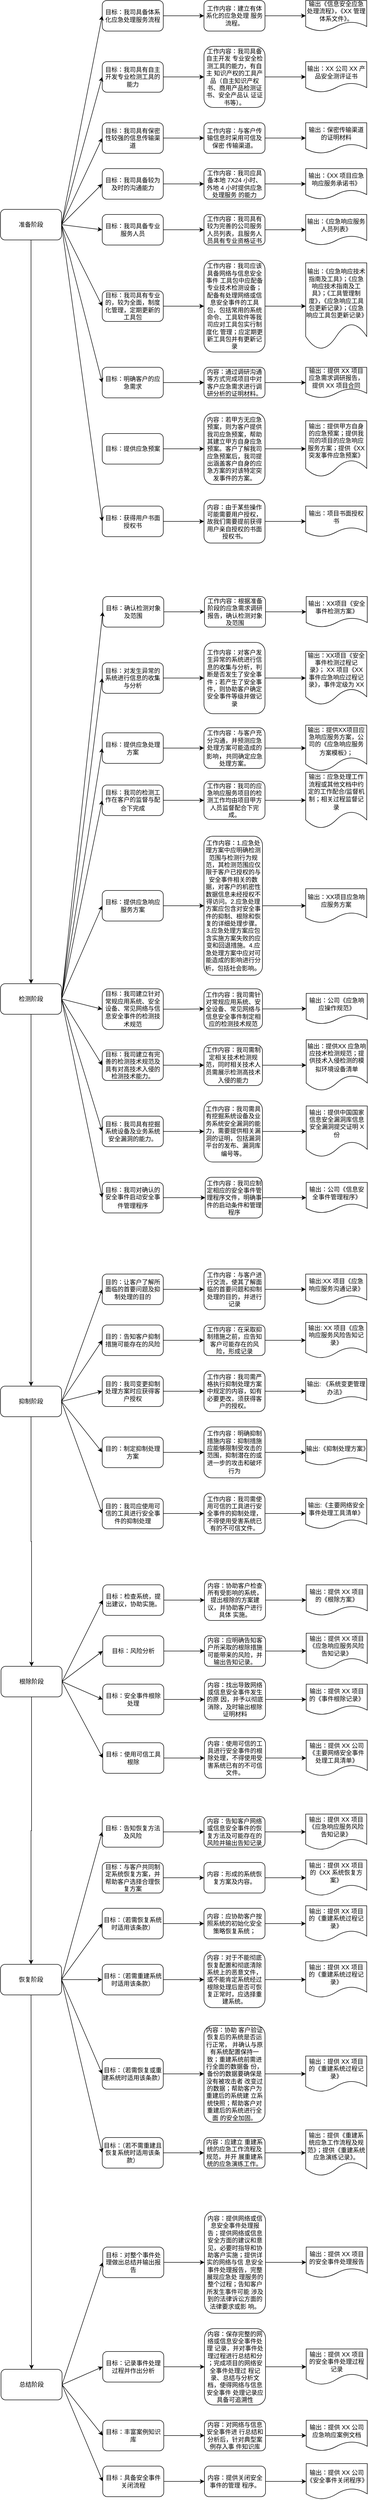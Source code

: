 <mxfile version="17.2.2" type="github">
  <diagram id="PsFtdZEkL7IugEdtLUar" name="Page-1">
    <mxGraphModel dx="1852" dy="1074" grid="1" gridSize="10" guides="1" tooltips="1" connect="1" arrows="1" fold="1" page="1" pageScale="1" pageWidth="850" pageHeight="1100" math="0" shadow="0">
      <root>
        <mxCell id="0" />
        <mxCell id="1" parent="0" />
        <mxCell id="aiKESZ3UolnFo12rYkqo-10" value="" style="edgeStyle=orthogonalEdgeStyle;rounded=0;orthogonalLoop=1;jettySize=auto;html=1;entryX=0.5;entryY=0;entryDx=0;entryDy=0;" parent="1" source="aiKESZ3UolnFo12rYkqo-1" target="pYFIHHgyRtIw1Ulqz15v-159" edge="1">
          <mxGeometry relative="1" as="geometry" />
        </mxCell>
        <mxCell id="aiKESZ3UolnFo12rYkqo-1" value="准备阶段" style="rounded=1;whiteSpace=wrap;html=1;" parent="1" vertex="1">
          <mxGeometry x="120" y="430" width="120" height="60" as="geometry" />
        </mxCell>
        <mxCell id="aiKESZ3UolnFo12rYkqo-12" value="" style="edgeStyle=orthogonalEdgeStyle;rounded=0;orthogonalLoop=1;jettySize=auto;html=1;entryX=0.5;entryY=0;entryDx=0;entryDy=0;exitX=0.5;exitY=1;exitDx=0;exitDy=0;" parent="1" source="pYFIHHgyRtIw1Ulqz15v-159" target="pYFIHHgyRtIw1Ulqz15v-82" edge="1">
          <mxGeometry relative="1" as="geometry" />
        </mxCell>
        <mxCell id="aiKESZ3UolnFo12rYkqo-14" value="" style="edgeStyle=orthogonalEdgeStyle;rounded=0;orthogonalLoop=1;jettySize=auto;html=1;exitX=0.5;exitY=1;exitDx=0;exitDy=0;" parent="1" source="pYFIHHgyRtIw1Ulqz15v-82" target="aiKESZ3UolnFo12rYkqo-13" edge="1">
          <mxGeometry relative="1" as="geometry" />
        </mxCell>
        <mxCell id="aiKESZ3UolnFo12rYkqo-16" value="" style="edgeStyle=orthogonalEdgeStyle;rounded=0;orthogonalLoop=1;jettySize=auto;html=1;" parent="1" source="aiKESZ3UolnFo12rYkqo-13" target="aiKESZ3UolnFo12rYkqo-15" edge="1">
          <mxGeometry relative="1" as="geometry" />
        </mxCell>
        <mxCell id="aiKESZ3UolnFo12rYkqo-13" value="根除阶段" style="whiteSpace=wrap;html=1;rounded=1;" parent="1" vertex="1">
          <mxGeometry x="121" y="3290" width="120" height="60" as="geometry" />
        </mxCell>
        <mxCell id="MITGSd_U6Hve-jwOVmn4-9" value="" style="edgeStyle=none;rounded=0;orthogonalLoop=1;jettySize=auto;html=1;" parent="1" source="aiKESZ3UolnFo12rYkqo-15" target="MITGSd_U6Hve-jwOVmn4-8" edge="1">
          <mxGeometry relative="1" as="geometry" />
        </mxCell>
        <mxCell id="aiKESZ3UolnFo12rYkqo-15" value="恢复阶段" style="whiteSpace=wrap;html=1;rounded=1;" parent="1" vertex="1">
          <mxGeometry x="120" y="3875" width="120" height="60" as="geometry" />
        </mxCell>
        <mxCell id="aiKESZ3UolnFo12rYkqo-22" value="" style="edgeStyle=orthogonalEdgeStyle;rounded=0;orthogonalLoop=1;jettySize=auto;html=1;" parent="1" source="aiKESZ3UolnFo12rYkqo-19" target="aiKESZ3UolnFo12rYkqo-21" edge="1">
          <mxGeometry relative="1" as="geometry" />
        </mxCell>
        <mxCell id="aiKESZ3UolnFo12rYkqo-19" value="目标：我司具备体系化应急处理服务流程" style="whiteSpace=wrap;html=1;rounded=1;" parent="1" vertex="1">
          <mxGeometry x="320" y="20" width="120" height="60" as="geometry" />
        </mxCell>
        <mxCell id="aiKESZ3UolnFo12rYkqo-24" value="" style="edgeStyle=orthogonalEdgeStyle;rounded=0;orthogonalLoop=1;jettySize=auto;html=1;" parent="1" source="aiKESZ3UolnFo12rYkqo-21" target="aiKESZ3UolnFo12rYkqo-23" edge="1">
          <mxGeometry relative="1" as="geometry" />
        </mxCell>
        <mxCell id="aiKESZ3UolnFo12rYkqo-21" value="工作内容：建立有体系化的应急处理 服务流程。" style="whiteSpace=wrap;html=1;rounded=1;" parent="1" vertex="1">
          <mxGeometry x="520" y="20" width="120" height="60" as="geometry" />
        </mxCell>
        <mxCell id="aiKESZ3UolnFo12rYkqo-23" value="输出《信息安全应急处理流程》，《XX 管理体系文件》。" style="shape=document;whiteSpace=wrap;html=1;boundedLbl=1;" parent="1" vertex="1">
          <mxGeometry x="720" y="20" width="120" height="60" as="geometry" />
        </mxCell>
        <mxCell id="aiKESZ3UolnFo12rYkqo-28" value="" style="edgeStyle=orthogonalEdgeStyle;rounded=0;orthogonalLoop=1;jettySize=auto;html=1;" parent="1" source="aiKESZ3UolnFo12rYkqo-29" target="aiKESZ3UolnFo12rYkqo-31" edge="1">
          <mxGeometry relative="1" as="geometry" />
        </mxCell>
        <mxCell id="aiKESZ3UolnFo12rYkqo-29" value="目标：我司具有自主开发专业检测工具的能力" style="whiteSpace=wrap;html=1;rounded=1;" parent="1" vertex="1">
          <mxGeometry x="320" y="140" width="120" height="60" as="geometry" />
        </mxCell>
        <mxCell id="aiKESZ3UolnFo12rYkqo-30" value="" style="edgeStyle=orthogonalEdgeStyle;rounded=0;orthogonalLoop=1;jettySize=auto;html=1;" parent="1" source="aiKESZ3UolnFo12rYkqo-31" target="aiKESZ3UolnFo12rYkqo-33" edge="1">
          <mxGeometry relative="1" as="geometry" />
        </mxCell>
        <mxCell id="aiKESZ3UolnFo12rYkqo-31" value="工作内容：我司具备自主开发 专业安全检测工具的能力，有自主 知识产权的工具产品（自主知识产权 书、商用产品检测证书、安全产品认 证证书等）。" style="whiteSpace=wrap;html=1;rounded=1;" parent="1" vertex="1">
          <mxGeometry x="520" y="110" width="120" height="120" as="geometry" />
        </mxCell>
        <mxCell id="aiKESZ3UolnFo12rYkqo-33" value="输出：XX 公司 XX 产品安全测评证书" style="shape=document;whiteSpace=wrap;html=1;boundedLbl=1;" parent="1" vertex="1">
          <mxGeometry x="720" y="140" width="120" height="60" as="geometry" />
        </mxCell>
        <mxCell id="aiKESZ3UolnFo12rYkqo-35" value="" style="endArrow=classic;html=1;rounded=0;exitX=1;exitY=0.5;exitDx=0;exitDy=0;entryX=0;entryY=0.5;entryDx=0;entryDy=0;" parent="1" source="aiKESZ3UolnFo12rYkqo-1" target="aiKESZ3UolnFo12rYkqo-29" edge="1">
          <mxGeometry width="50" height="50" relative="1" as="geometry">
            <mxPoint x="460" y="290" as="sourcePoint" />
            <mxPoint x="510" y="240" as="targetPoint" />
          </mxGeometry>
        </mxCell>
        <mxCell id="aiKESZ3UolnFo12rYkqo-36" value="" style="endArrow=classic;html=1;rounded=0;exitX=1;exitY=0.5;exitDx=0;exitDy=0;entryX=0;entryY=0.5;entryDx=0;entryDy=0;" parent="1" source="aiKESZ3UolnFo12rYkqo-1" target="aiKESZ3UolnFo12rYkqo-19" edge="1">
          <mxGeometry width="50" height="50" relative="1" as="geometry">
            <mxPoint x="460" y="290" as="sourcePoint" />
            <mxPoint x="510" y="240" as="targetPoint" />
          </mxGeometry>
        </mxCell>
        <mxCell id="aiKESZ3UolnFo12rYkqo-72" value="" style="edgeStyle=orthogonalEdgeStyle;rounded=0;orthogonalLoop=1;jettySize=auto;html=1;" parent="1" source="aiKESZ3UolnFo12rYkqo-73" target="aiKESZ3UolnFo12rYkqo-75" edge="1">
          <mxGeometry relative="1" as="geometry" />
        </mxCell>
        <mxCell id="aiKESZ3UolnFo12rYkqo-73" value="目标：我司具有保密性较强的信息传输渠道" style="whiteSpace=wrap;html=1;rounded=1;" parent="1" vertex="1">
          <mxGeometry x="320" y="260" width="120" height="60" as="geometry" />
        </mxCell>
        <mxCell id="aiKESZ3UolnFo12rYkqo-74" value="" style="edgeStyle=orthogonalEdgeStyle;rounded=0;orthogonalLoop=1;jettySize=auto;html=1;" parent="1" source="aiKESZ3UolnFo12rYkqo-75" target="aiKESZ3UolnFo12rYkqo-77" edge="1">
          <mxGeometry relative="1" as="geometry" />
        </mxCell>
        <mxCell id="aiKESZ3UolnFo12rYkqo-75" value="工作内容：与客户传输信息时采用可信及保密 传输渠道。" style="whiteSpace=wrap;html=1;rounded=1;" parent="1" vertex="1">
          <mxGeometry x="520" y="260" width="120" height="60" as="geometry" />
        </mxCell>
        <mxCell id="aiKESZ3UolnFo12rYkqo-77" value="输出：保密传输渠道的证明材料" style="shape=document;whiteSpace=wrap;html=1;boundedLbl=1;" parent="1" vertex="1">
          <mxGeometry x="720" y="260" width="120" height="60" as="geometry" />
        </mxCell>
        <mxCell id="aiKESZ3UolnFo12rYkqo-79" value="" style="edgeStyle=orthogonalEdgeStyle;rounded=0;orthogonalLoop=1;jettySize=auto;html=1;" parent="1" source="aiKESZ3UolnFo12rYkqo-80" target="aiKESZ3UolnFo12rYkqo-82" edge="1">
          <mxGeometry relative="1" as="geometry" />
        </mxCell>
        <mxCell id="aiKESZ3UolnFo12rYkqo-80" value="目标：我司具备较为及时的沟通能力" style="whiteSpace=wrap;html=1;rounded=1;" parent="1" vertex="1">
          <mxGeometry x="320" y="350" width="120" height="60" as="geometry" />
        </mxCell>
        <mxCell id="aiKESZ3UolnFo12rYkqo-81" value="" style="edgeStyle=orthogonalEdgeStyle;rounded=0;orthogonalLoop=1;jettySize=auto;html=1;" parent="1" source="aiKESZ3UolnFo12rYkqo-82" target="aiKESZ3UolnFo12rYkqo-84" edge="1">
          <mxGeometry relative="1" as="geometry" />
        </mxCell>
        <mxCell id="aiKESZ3UolnFo12rYkqo-82" value="工作内容：我司应具备本地 7X24 小时、外地 4 小时提供应急处理服务 的能力" style="whiteSpace=wrap;html=1;rounded=1;" parent="1" vertex="1">
          <mxGeometry x="520" y="350" width="120" height="60" as="geometry" />
        </mxCell>
        <mxCell id="aiKESZ3UolnFo12rYkqo-84" value="输出：《XX 项目应急响应服务承诺书》" style="shape=document;whiteSpace=wrap;html=1;boundedLbl=1;" parent="1" vertex="1">
          <mxGeometry x="720" y="350" width="120" height="60" as="geometry" />
        </mxCell>
        <mxCell id="aiKESZ3UolnFo12rYkqo-86" value="" style="edgeStyle=orthogonalEdgeStyle;rounded=0;orthogonalLoop=1;jettySize=auto;html=1;" parent="1" source="aiKESZ3UolnFo12rYkqo-87" target="aiKESZ3UolnFo12rYkqo-89" edge="1">
          <mxGeometry relative="1" as="geometry" />
        </mxCell>
        <mxCell id="aiKESZ3UolnFo12rYkqo-87" value="目标：我司具备专业服务人员" style="whiteSpace=wrap;html=1;rounded=1;" parent="1" vertex="1">
          <mxGeometry x="320" y="440" width="120" height="60" as="geometry" />
        </mxCell>
        <mxCell id="aiKESZ3UolnFo12rYkqo-88" value="" style="edgeStyle=orthogonalEdgeStyle;rounded=0;orthogonalLoop=1;jettySize=auto;html=1;" parent="1" source="aiKESZ3UolnFo12rYkqo-89" target="aiKESZ3UolnFo12rYkqo-91" edge="1">
          <mxGeometry relative="1" as="geometry" />
        </mxCell>
        <mxCell id="aiKESZ3UolnFo12rYkqo-89" value="工作内容：我司具有较为完善的公司服务人员列表，且服务人员具有专业资格证书" style="whiteSpace=wrap;html=1;rounded=1;" parent="1" vertex="1">
          <mxGeometry x="520" y="440" width="120" height="60" as="geometry" />
        </mxCell>
        <mxCell id="aiKESZ3UolnFo12rYkqo-91" value="输出：《应急响应服务人员列表》" style="shape=document;whiteSpace=wrap;html=1;boundedLbl=1;" parent="1" vertex="1">
          <mxGeometry x="720" y="440" width="120" height="60" as="geometry" />
        </mxCell>
        <mxCell id="aiKESZ3UolnFo12rYkqo-93" value="" style="edgeStyle=orthogonalEdgeStyle;rounded=0;orthogonalLoop=1;jettySize=auto;html=1;" parent="1" source="aiKESZ3UolnFo12rYkqo-94" target="aiKESZ3UolnFo12rYkqo-96" edge="1">
          <mxGeometry relative="1" as="geometry" />
        </mxCell>
        <mxCell id="aiKESZ3UolnFo12rYkqo-94" value="目标：我司具有专业的，较为全面，制度化管理，定期更新的工具包" style="whiteSpace=wrap;html=1;rounded=1;" parent="1" vertex="1">
          <mxGeometry x="320" y="590" width="120" height="60" as="geometry" />
        </mxCell>
        <mxCell id="aiKESZ3UolnFo12rYkqo-95" value="" style="edgeStyle=orthogonalEdgeStyle;rounded=0;orthogonalLoop=1;jettySize=auto;html=1;" parent="1" source="aiKESZ3UolnFo12rYkqo-96" target="aiKESZ3UolnFo12rYkqo-98" edge="1">
          <mxGeometry relative="1" as="geometry" />
        </mxCell>
        <mxCell id="aiKESZ3UolnFo12rYkqo-96" value="工作内容：我司应该具备网络与信息安全事件 工具包中应配备专业技术检测设备；配备有处理网络或信息安全事件的工具 包，包括常用的系统命令、工具软件等我司应对工具包实行制度化 管理；应定期更新工具包并有更新记录" style="whiteSpace=wrap;html=1;rounded=1;" parent="1" vertex="1">
          <mxGeometry x="520" y="530" width="120" height="180" as="geometry" />
        </mxCell>
        <mxCell id="aiKESZ3UolnFo12rYkqo-98" value="输出：《应急响应技术指南及工具》；《应急响应技术指南及工具》；《工具管理制度》，《应急响应工具包更新记录》；《应急响应工具包更新记录》" style="shape=document;whiteSpace=wrap;html=1;boundedLbl=1;" parent="1" vertex="1">
          <mxGeometry x="720" y="535" width="120" height="170" as="geometry" />
        </mxCell>
        <mxCell id="aiKESZ3UolnFo12rYkqo-100" value="" style="edgeStyle=orthogonalEdgeStyle;rounded=0;orthogonalLoop=1;jettySize=auto;html=1;" parent="1" source="aiKESZ3UolnFo12rYkqo-101" target="aiKESZ3UolnFo12rYkqo-103" edge="1">
          <mxGeometry relative="1" as="geometry" />
        </mxCell>
        <mxCell id="aiKESZ3UolnFo12rYkqo-101" value="目标：明确客户的应急需求" style="whiteSpace=wrap;html=1;rounded=1;" parent="1" vertex="1">
          <mxGeometry x="320" y="740" width="120" height="60" as="geometry" />
        </mxCell>
        <mxCell id="aiKESZ3UolnFo12rYkqo-102" value="" style="edgeStyle=orthogonalEdgeStyle;rounded=0;orthogonalLoop=1;jettySize=auto;html=1;" parent="1" source="aiKESZ3UolnFo12rYkqo-103" target="aiKESZ3UolnFo12rYkqo-105" edge="1">
          <mxGeometry relative="1" as="geometry" />
        </mxCell>
        <mxCell id="aiKESZ3UolnFo12rYkqo-103" value="内容：通过调研沟通等方式完成项目中对客户应急需求进行调研分析的证明材料。" style="whiteSpace=wrap;html=1;rounded=1;" parent="1" vertex="1">
          <mxGeometry x="520" y="740" width="120" height="60" as="geometry" />
        </mxCell>
        <mxCell id="aiKESZ3UolnFo12rYkqo-105" value="输出：提供 XX 项目应急需求调研报告，提供 XX 项目合同" style="shape=document;whiteSpace=wrap;html=1;boundedLbl=1;" parent="1" vertex="1">
          <mxGeometry x="720" y="740" width="120" height="60" as="geometry" />
        </mxCell>
        <mxCell id="aiKESZ3UolnFo12rYkqo-110" value="" style="edgeStyle=orthogonalEdgeStyle;rounded=0;orthogonalLoop=1;jettySize=auto;html=1;" parent="1" source="aiKESZ3UolnFo12rYkqo-111" target="aiKESZ3UolnFo12rYkqo-113" edge="1">
          <mxGeometry relative="1" as="geometry" />
        </mxCell>
        <mxCell id="aiKESZ3UolnFo12rYkqo-111" value="目标：提供应急预案" style="whiteSpace=wrap;html=1;rounded=1;" parent="1" vertex="1">
          <mxGeometry x="320" y="870" width="120" height="60" as="geometry" />
        </mxCell>
        <mxCell id="aiKESZ3UolnFo12rYkqo-112" value="" style="edgeStyle=orthogonalEdgeStyle;rounded=0;orthogonalLoop=1;jettySize=auto;html=1;" parent="1" source="aiKESZ3UolnFo12rYkqo-113" target="aiKESZ3UolnFo12rYkqo-115" edge="1">
          <mxGeometry relative="1" as="geometry" />
        </mxCell>
        <mxCell id="aiKESZ3UolnFo12rYkqo-113" value="内容：若甲方无应急预案，则为客户提供我司应急预案，帮助其建立甲方自身应急预案。客户了解我司应急预案后，我司提出涵盖客户自身的应急方案的对该特定突发事件的方案。" style="whiteSpace=wrap;html=1;rounded=1;" parent="1" vertex="1">
          <mxGeometry x="520" y="830" width="120" height="140" as="geometry" />
        </mxCell>
        <mxCell id="aiKESZ3UolnFo12rYkqo-115" value="输出：提供甲方自身的应急预案；提供我司的项目的应急响应服务方案；提供《XX 突发事件应急预案》" style="shape=document;whiteSpace=wrap;html=1;boundedLbl=1;" parent="1" vertex="1">
          <mxGeometry x="720" y="845" width="120" height="110" as="geometry" />
        </mxCell>
        <mxCell id="aiKESZ3UolnFo12rYkqo-119" value="" style="edgeStyle=orthogonalEdgeStyle;rounded=0;orthogonalLoop=1;jettySize=auto;html=1;" parent="1" source="aiKESZ3UolnFo12rYkqo-120" target="aiKESZ3UolnFo12rYkqo-122" edge="1">
          <mxGeometry relative="1" as="geometry" />
        </mxCell>
        <mxCell id="aiKESZ3UolnFo12rYkqo-120" value="目标：获得用户书面授权书" style="whiteSpace=wrap;html=1;rounded=1;" parent="1" vertex="1">
          <mxGeometry x="320" y="1012.5" width="120" height="60" as="geometry" />
        </mxCell>
        <mxCell id="aiKESZ3UolnFo12rYkqo-121" value="" style="edgeStyle=orthogonalEdgeStyle;rounded=0;orthogonalLoop=1;jettySize=auto;html=1;" parent="1" source="aiKESZ3UolnFo12rYkqo-122" target="aiKESZ3UolnFo12rYkqo-124" edge="1">
          <mxGeometry relative="1" as="geometry" />
        </mxCell>
        <mxCell id="aiKESZ3UolnFo12rYkqo-122" value="内容：由于某些操作可能需要用户授权，故我们需要提前获得用户亲自授权的书面授权书。" style="whiteSpace=wrap;html=1;rounded=1;" parent="1" vertex="1">
          <mxGeometry x="520" y="1000" width="120" height="85" as="geometry" />
        </mxCell>
        <mxCell id="aiKESZ3UolnFo12rYkqo-124" value="输出：项目书面授权书" style="shape=document;whiteSpace=wrap;html=1;boundedLbl=1;" parent="1" vertex="1">
          <mxGeometry x="720" y="1012.5" width="120" height="60" as="geometry" />
        </mxCell>
        <mxCell id="aiKESZ3UolnFo12rYkqo-129" value="" style="endArrow=classic;html=1;rounded=0;entryX=0;entryY=0.5;entryDx=0;entryDy=0;exitX=1;exitY=0.5;exitDx=0;exitDy=0;" parent="1" source="aiKESZ3UolnFo12rYkqo-1" target="aiKESZ3UolnFo12rYkqo-120" edge="1">
          <mxGeometry width="50" height="50" relative="1" as="geometry">
            <mxPoint x="240" y="140" as="sourcePoint" />
            <mxPoint x="490" y="380" as="targetPoint" />
          </mxGeometry>
        </mxCell>
        <mxCell id="MITGSd_U6Hve-jwOVmn4-8" value="总结阶段" style="whiteSpace=wrap;html=1;rounded=1;" parent="1" vertex="1">
          <mxGeometry x="121" y="4670" width="120" height="60" as="geometry" />
        </mxCell>
        <mxCell id="MITGSd_U6Hve-jwOVmn4-10" value="" style="edgeStyle=orthogonalEdgeStyle;rounded=0;orthogonalLoop=1;jettySize=auto;html=1;" parent="1" source="MITGSd_U6Hve-jwOVmn4-11" target="MITGSd_U6Hve-jwOVmn4-13" edge="1">
          <mxGeometry relative="1" as="geometry" />
        </mxCell>
        <mxCell id="MITGSd_U6Hve-jwOVmn4-11" value="目标：检查系统，提出建议，协助实施。" style="whiteSpace=wrap;html=1;rounded=1;" parent="1" vertex="1">
          <mxGeometry x="321" y="3130" width="120" height="60" as="geometry" />
        </mxCell>
        <mxCell id="MITGSd_U6Hve-jwOVmn4-12" value="" style="edgeStyle=orthogonalEdgeStyle;rounded=0;orthogonalLoop=1;jettySize=auto;html=1;" parent="1" source="MITGSd_U6Hve-jwOVmn4-13" target="MITGSd_U6Hve-jwOVmn4-15" edge="1">
          <mxGeometry relative="1" as="geometry" />
        </mxCell>
        <mxCell id="MITGSd_U6Hve-jwOVmn4-13" value="内容：协助客户检查所有受影响的系统，提出根除的方案建议，并协助客户进行具体 实施。" style="whiteSpace=wrap;html=1;rounded=1;" parent="1" vertex="1">
          <mxGeometry x="521" y="3120" width="120" height="80" as="geometry" />
        </mxCell>
        <mxCell id="MITGSd_U6Hve-jwOVmn4-15" value="输出：提供 XX 项目的《根除方案》" style="shape=document;whiteSpace=wrap;html=1;boundedLbl=1;" parent="1" vertex="1">
          <mxGeometry x="721" y="3130" width="120" height="60" as="geometry" />
        </mxCell>
        <mxCell id="MITGSd_U6Hve-jwOVmn4-17" value="" style="edgeStyle=orthogonalEdgeStyle;rounded=0;orthogonalLoop=1;jettySize=auto;html=1;" parent="1" source="MITGSd_U6Hve-jwOVmn4-18" target="MITGSd_U6Hve-jwOVmn4-20" edge="1">
          <mxGeometry relative="1" as="geometry" />
        </mxCell>
        <mxCell id="MITGSd_U6Hve-jwOVmn4-18" value="目标：风险分析" style="whiteSpace=wrap;html=1;rounded=1;" parent="1" vertex="1">
          <mxGeometry x="321" y="3230" width="120" height="60" as="geometry" />
        </mxCell>
        <mxCell id="MITGSd_U6Hve-jwOVmn4-19" value="" style="edgeStyle=orthogonalEdgeStyle;rounded=0;orthogonalLoop=1;jettySize=auto;html=1;" parent="1" source="MITGSd_U6Hve-jwOVmn4-20" target="MITGSd_U6Hve-jwOVmn4-22" edge="1">
          <mxGeometry relative="1" as="geometry" />
        </mxCell>
        <mxCell id="MITGSd_U6Hve-jwOVmn4-20" value="内容：应明确告知客户所采取的根除措施可能带来的风险，并输出告知记录。" style="whiteSpace=wrap;html=1;rounded=1;" parent="1" vertex="1">
          <mxGeometry x="521" y="3230" width="120" height="60" as="geometry" />
        </mxCell>
        <mxCell id="MITGSd_U6Hve-jwOVmn4-22" value="输出：提供 XX 项目《应急响应服务风险告知记录》" style="shape=document;whiteSpace=wrap;html=1;boundedLbl=1;" parent="1" vertex="1">
          <mxGeometry x="721" y="3225" width="120" height="70" as="geometry" />
        </mxCell>
        <mxCell id="MITGSd_U6Hve-jwOVmn4-24" value="" style="edgeStyle=orthogonalEdgeStyle;rounded=0;orthogonalLoop=1;jettySize=auto;html=1;" parent="1" source="MITGSd_U6Hve-jwOVmn4-25" target="MITGSd_U6Hve-jwOVmn4-27" edge="1">
          <mxGeometry relative="1" as="geometry" />
        </mxCell>
        <mxCell id="MITGSd_U6Hve-jwOVmn4-25" value="目标：安全事件根除处理" style="whiteSpace=wrap;html=1;rounded=1;" parent="1" vertex="1">
          <mxGeometry x="321" y="3325" width="120" height="60" as="geometry" />
        </mxCell>
        <mxCell id="MITGSd_U6Hve-jwOVmn4-26" value="" style="edgeStyle=orthogonalEdgeStyle;rounded=0;orthogonalLoop=1;jettySize=auto;html=1;" parent="1" source="MITGSd_U6Hve-jwOVmn4-27" target="MITGSd_U6Hve-jwOVmn4-29" edge="1">
          <mxGeometry relative="1" as="geometry" />
        </mxCell>
        <mxCell id="MITGSd_U6Hve-jwOVmn4-27" value="内容：找出导致网络或信息安全事件发生的原 因，并予以彻底消除，及时输出根除证明材料" style="whiteSpace=wrap;html=1;rounded=1;" parent="1" vertex="1">
          <mxGeometry x="521" y="3315" width="120" height="80" as="geometry" />
        </mxCell>
        <mxCell id="MITGSd_U6Hve-jwOVmn4-29" value="输出：提供 XX 项目的《事件根除记录》" style="shape=document;whiteSpace=wrap;html=1;boundedLbl=1;" parent="1" vertex="1">
          <mxGeometry x="721" y="3325" width="120" height="60" as="geometry" />
        </mxCell>
        <mxCell id="MITGSd_U6Hve-jwOVmn4-31" value="" style="edgeStyle=orthogonalEdgeStyle;rounded=0;orthogonalLoop=1;jettySize=auto;html=1;" parent="1" source="MITGSd_U6Hve-jwOVmn4-32" target="MITGSd_U6Hve-jwOVmn4-34" edge="1">
          <mxGeometry relative="1" as="geometry" />
        </mxCell>
        <mxCell id="MITGSd_U6Hve-jwOVmn4-32" value="目标：使用可信工具根除" style="whiteSpace=wrap;html=1;rounded=1;" parent="1" vertex="1">
          <mxGeometry x="321" y="3440" width="120" height="60" as="geometry" />
        </mxCell>
        <mxCell id="MITGSd_U6Hve-jwOVmn4-33" value="" style="edgeStyle=orthogonalEdgeStyle;rounded=0;orthogonalLoop=1;jettySize=auto;html=1;" parent="1" source="MITGSd_U6Hve-jwOVmn4-34" target="MITGSd_U6Hve-jwOVmn4-36" edge="1">
          <mxGeometry relative="1" as="geometry" />
        </mxCell>
        <mxCell id="MITGSd_U6Hve-jwOVmn4-34" value="内容：使用可信的工具进行安全事件的根除处理，不得使用受害系统已有的不可信文件。" style="whiteSpace=wrap;html=1;rounded=1;" parent="1" vertex="1">
          <mxGeometry x="521" y="3430" width="120" height="80" as="geometry" />
        </mxCell>
        <mxCell id="MITGSd_U6Hve-jwOVmn4-36" value="输出：提供 XX 公司《主要网络安全事件处理工具清单》" style="shape=document;whiteSpace=wrap;html=1;boundedLbl=1;" parent="1" vertex="1">
          <mxGeometry x="721" y="3435" width="120" height="70" as="geometry" />
        </mxCell>
        <mxCell id="MITGSd_U6Hve-jwOVmn4-38" value="" style="edgeStyle=orthogonalEdgeStyle;rounded=0;orthogonalLoop=1;jettySize=auto;html=1;" parent="1" source="MITGSd_U6Hve-jwOVmn4-39" target="MITGSd_U6Hve-jwOVmn4-41" edge="1">
          <mxGeometry relative="1" as="geometry" />
        </mxCell>
        <mxCell id="MITGSd_U6Hve-jwOVmn4-39" value="目标：告知恢复方法及风险" style="whiteSpace=wrap;html=1;rounded=1;" parent="1" vertex="1">
          <mxGeometry x="320" y="3585" width="120" height="60" as="geometry" />
        </mxCell>
        <mxCell id="MITGSd_U6Hve-jwOVmn4-40" value="" style="edgeStyle=orthogonalEdgeStyle;rounded=0;orthogonalLoop=1;jettySize=auto;html=1;" parent="1" source="MITGSd_U6Hve-jwOVmn4-41" target="MITGSd_U6Hve-jwOVmn4-43" edge="1">
          <mxGeometry relative="1" as="geometry" />
        </mxCell>
        <mxCell id="MITGSd_U6Hve-jwOVmn4-41" value="内容：告知客户网络或信息安全事件的恢复方法及可能存在的风险并输出告知记录" style="whiteSpace=wrap;html=1;rounded=1;" parent="1" vertex="1">
          <mxGeometry x="520" y="3585" width="120" height="60" as="geometry" />
        </mxCell>
        <mxCell id="MITGSd_U6Hve-jwOVmn4-43" value="输出：提供 XX 项目《应急响应服务风险告知记录》" style="shape=document;whiteSpace=wrap;html=1;boundedLbl=1;" parent="1" vertex="1">
          <mxGeometry x="720" y="3580" width="120" height="70" as="geometry" />
        </mxCell>
        <mxCell id="MITGSd_U6Hve-jwOVmn4-45" value="" style="edgeStyle=orthogonalEdgeStyle;rounded=0;orthogonalLoop=1;jettySize=auto;html=1;" parent="1" source="MITGSd_U6Hve-jwOVmn4-46" target="MITGSd_U6Hve-jwOVmn4-48" edge="1">
          <mxGeometry relative="1" as="geometry" />
        </mxCell>
        <mxCell id="MITGSd_U6Hve-jwOVmn4-46" value="目标：（若需重建系统时适用该条款）" style="whiteSpace=wrap;html=1;rounded=1;" parent="1" vertex="1">
          <mxGeometry x="320" y="3875" width="120" height="60" as="geometry" />
        </mxCell>
        <mxCell id="MITGSd_U6Hve-jwOVmn4-47" value="" style="edgeStyle=orthogonalEdgeStyle;rounded=0;orthogonalLoop=1;jettySize=auto;html=1;" parent="1" source="MITGSd_U6Hve-jwOVmn4-48" target="MITGSd_U6Hve-jwOVmn4-50" edge="1">
          <mxGeometry relative="1" as="geometry" />
        </mxCell>
        <mxCell id="MITGSd_U6Hve-jwOVmn4-48" value="内容：对于不能彻底恢复配置和彻底清除系统上的恶意文件，或不能肯定系统经过根除处理后是否可恢复正常时，应选择重建系统。" style="whiteSpace=wrap;html=1;rounded=1;" parent="1" vertex="1">
          <mxGeometry x="520" y="3850" width="120" height="110" as="geometry" />
        </mxCell>
        <mxCell id="MITGSd_U6Hve-jwOVmn4-50" value="输出：提供 XX 项目的《重建系统过程记录》" style="shape=document;whiteSpace=wrap;html=1;boundedLbl=1;" parent="1" vertex="1">
          <mxGeometry x="720" y="3870" width="120" height="70" as="geometry" />
        </mxCell>
        <mxCell id="MITGSd_U6Hve-jwOVmn4-52" value="" style="edgeStyle=orthogonalEdgeStyle;rounded=0;orthogonalLoop=1;jettySize=auto;html=1;" parent="1" source="MITGSd_U6Hve-jwOVmn4-53" target="MITGSd_U6Hve-jwOVmn4-55" edge="1">
          <mxGeometry relative="1" as="geometry" />
        </mxCell>
        <mxCell id="MITGSd_U6Hve-jwOVmn4-53" value="目标：与客户共同制定系统恢复方案，并帮助客户选择合理恢复方案" style="whiteSpace=wrap;html=1;rounded=1;" parent="1" vertex="1">
          <mxGeometry x="320" y="3675" width="120" height="60" as="geometry" />
        </mxCell>
        <mxCell id="MITGSd_U6Hve-jwOVmn4-54" value="" style="edgeStyle=orthogonalEdgeStyle;rounded=0;orthogonalLoop=1;jettySize=auto;html=1;" parent="1" source="MITGSd_U6Hve-jwOVmn4-55" target="MITGSd_U6Hve-jwOVmn4-57" edge="1">
          <mxGeometry relative="1" as="geometry" />
        </mxCell>
        <mxCell id="MITGSd_U6Hve-jwOVmn4-55" value="内容：形成的系统恢复方案及内容。" style="whiteSpace=wrap;html=1;rounded=1;" parent="1" vertex="1">
          <mxGeometry x="520" y="3675" width="120" height="60" as="geometry" />
        </mxCell>
        <mxCell id="MITGSd_U6Hve-jwOVmn4-57" value="输出：提供 XX 项目的《XX 系统恢复方案》" style="shape=document;whiteSpace=wrap;html=1;boundedLbl=1;" parent="1" vertex="1">
          <mxGeometry x="720" y="3670" width="120" height="70" as="geometry" />
        </mxCell>
        <mxCell id="MITGSd_U6Hve-jwOVmn4-59" value="" style="edgeStyle=orthogonalEdgeStyle;rounded=0;orthogonalLoop=1;jettySize=auto;html=1;" parent="1" source="MITGSd_U6Hve-jwOVmn4-60" target="MITGSd_U6Hve-jwOVmn4-62" edge="1">
          <mxGeometry relative="1" as="geometry" />
        </mxCell>
        <mxCell id="MITGSd_U6Hve-jwOVmn4-60" value="目标：（若不需重建且恢复系统时适用该条款）" style="whiteSpace=wrap;html=1;rounded=1;" parent="1" vertex="1">
          <mxGeometry x="320" y="4215" width="120" height="60" as="geometry" />
        </mxCell>
        <mxCell id="MITGSd_U6Hve-jwOVmn4-61" value="" style="edgeStyle=orthogonalEdgeStyle;rounded=0;orthogonalLoop=1;jettySize=auto;html=1;" parent="1" source="MITGSd_U6Hve-jwOVmn4-62" target="MITGSd_U6Hve-jwOVmn4-64" edge="1">
          <mxGeometry relative="1" as="geometry" />
        </mxCell>
        <mxCell id="MITGSd_U6Hve-jwOVmn4-62" value="内容：应建立 重建系统的应急工作流程及规范，并开 展重建系统的应急演练工作。" style="whiteSpace=wrap;html=1;rounded=1;" parent="1" vertex="1">
          <mxGeometry x="520" y="4215" width="120" height="60" as="geometry" />
        </mxCell>
        <mxCell id="MITGSd_U6Hve-jwOVmn4-64" value="输出：提供《重建系统应急工作流程及规范》；提供《重建系统应急演练记录》。" style="shape=document;whiteSpace=wrap;html=1;boundedLbl=1;" parent="1" vertex="1">
          <mxGeometry x="720" y="4200" width="120" height="90" as="geometry" />
        </mxCell>
        <mxCell id="MITGSd_U6Hve-jwOVmn4-66" value="" style="edgeStyle=orthogonalEdgeStyle;rounded=0;orthogonalLoop=1;jettySize=auto;html=1;" parent="1" source="MITGSd_U6Hve-jwOVmn4-67" target="MITGSd_U6Hve-jwOVmn4-69" edge="1">
          <mxGeometry relative="1" as="geometry" />
        </mxCell>
        <mxCell id="MITGSd_U6Hve-jwOVmn4-67" value="目标：对整个事件处理做出总结并输出报告" style="whiteSpace=wrap;html=1;rounded=1;" parent="1" vertex="1">
          <mxGeometry x="321" y="4430" width="120" height="60" as="geometry" />
        </mxCell>
        <mxCell id="MITGSd_U6Hve-jwOVmn4-68" value="" style="edgeStyle=orthogonalEdgeStyle;rounded=0;orthogonalLoop=1;jettySize=auto;html=1;" parent="1" source="MITGSd_U6Hve-jwOVmn4-69" target="MITGSd_U6Hve-jwOVmn4-71" edge="1">
          <mxGeometry relative="1" as="geometry" />
        </mxCell>
        <mxCell id="MITGSd_U6Hve-jwOVmn4-69" value="内容：提供网络或信息安全事件处理报告；提供网络或信息安全方面的建议和意 见，必要时指导和协助客户实施；提供详实的网络与信 息安全事件处理报告，完整展现应急处 理服务的整个过程；告知客户所发生事件可能 涉及到的法律诉讼方面的法律要求或影 响。" style="whiteSpace=wrap;html=1;rounded=1;" parent="1" vertex="1">
          <mxGeometry x="521" y="4360" width="120" height="200" as="geometry" />
        </mxCell>
        <mxCell id="MITGSd_U6Hve-jwOVmn4-71" value="输出：提供 XX 项目的安全事件处理报告" style="shape=document;whiteSpace=wrap;html=1;boundedLbl=1;" parent="1" vertex="1">
          <mxGeometry x="721" y="4430" width="120" height="60" as="geometry" />
        </mxCell>
        <mxCell id="MITGSd_U6Hve-jwOVmn4-73" value="" style="endArrow=classic;html=1;rounded=0;exitX=1;exitY=0.5;exitDx=0;exitDy=0;entryX=0;entryY=0.5;entryDx=0;entryDy=0;" parent="1" source="aiKESZ3UolnFo12rYkqo-15" target="MITGSd_U6Hve-jwOVmn4-60" edge="1">
          <mxGeometry width="50" height="50" relative="1" as="geometry">
            <mxPoint x="260" y="3505" as="sourcePoint" />
            <mxPoint x="280" y="3845" as="targetPoint" />
          </mxGeometry>
        </mxCell>
        <mxCell id="MITGSd_U6Hve-jwOVmn4-74" value="" style="endArrow=classic;html=1;rounded=0;entryX=0;entryY=0.5;entryDx=0;entryDy=0;exitX=1;exitY=0.5;exitDx=0;exitDy=0;" parent="1" source="aiKESZ3UolnFo12rYkqo-15" target="MITGSd_U6Hve-jwOVmn4-39" edge="1">
          <mxGeometry width="50" height="50" relative="1" as="geometry">
            <mxPoint x="260" y="3515" as="sourcePoint" />
            <mxPoint x="290" y="3450" as="targetPoint" />
          </mxGeometry>
        </mxCell>
        <mxCell id="MITGSd_U6Hve-jwOVmn4-75" value="" style="edgeStyle=orthogonalEdgeStyle;rounded=0;orthogonalLoop=1;jettySize=auto;html=1;" parent="1" source="MITGSd_U6Hve-jwOVmn4-76" target="MITGSd_U6Hve-jwOVmn4-78" edge="1">
          <mxGeometry relative="1" as="geometry" />
        </mxCell>
        <mxCell id="MITGSd_U6Hve-jwOVmn4-76" value="目标：（若需恢复系统时适用该条款）" style="whiteSpace=wrap;html=1;rounded=1;" parent="1" vertex="1">
          <mxGeometry x="320" y="3765" width="120" height="60" as="geometry" />
        </mxCell>
        <mxCell id="MITGSd_U6Hve-jwOVmn4-77" value="" style="edgeStyle=orthogonalEdgeStyle;rounded=0;orthogonalLoop=1;jettySize=auto;html=1;" parent="1" source="MITGSd_U6Hve-jwOVmn4-78" target="MITGSd_U6Hve-jwOVmn4-80" edge="1">
          <mxGeometry relative="1" as="geometry" />
        </mxCell>
        <mxCell id="MITGSd_U6Hve-jwOVmn4-78" value="内容：应协助客户按照系统的初始化安全策略恢复系统；" style="whiteSpace=wrap;html=1;rounded=1;" parent="1" vertex="1">
          <mxGeometry x="520" y="3765" width="120" height="60" as="geometry" />
        </mxCell>
        <mxCell id="MITGSd_U6Hve-jwOVmn4-80" value="输出：提供 XX 项目的《重建系统过程记录》" style="shape=document;whiteSpace=wrap;html=1;boundedLbl=1;" parent="1" vertex="1">
          <mxGeometry x="720" y="3760" width="120" height="70" as="geometry" />
        </mxCell>
        <mxCell id="MITGSd_U6Hve-jwOVmn4-82" value="" style="edgeStyle=orthogonalEdgeStyle;rounded=0;orthogonalLoop=1;jettySize=auto;html=1;" parent="1" source="MITGSd_U6Hve-jwOVmn4-83" target="MITGSd_U6Hve-jwOVmn4-85" edge="1">
          <mxGeometry relative="1" as="geometry" />
        </mxCell>
        <mxCell id="MITGSd_U6Hve-jwOVmn4-83" value="目标：（若需恢复或重建系统时适用该条款）" style="whiteSpace=wrap;html=1;rounded=1;" parent="1" vertex="1">
          <mxGeometry x="320" y="4060" width="120" height="60" as="geometry" />
        </mxCell>
        <mxCell id="MITGSd_U6Hve-jwOVmn4-84" value="" style="edgeStyle=orthogonalEdgeStyle;rounded=0;orthogonalLoop=1;jettySize=auto;html=1;" parent="1" source="MITGSd_U6Hve-jwOVmn4-85" target="MITGSd_U6Hve-jwOVmn4-87" edge="1">
          <mxGeometry relative="1" as="geometry" />
        </mxCell>
        <mxCell id="MITGSd_U6Hve-jwOVmn4-85" value="内容：协助 客户验证恢复后的系统是否运行正常， 并确认与原有系统配置保持一致；重建系统前需进行全面的数据备 份，备份的数据要确保是没有被攻击者 改变过的数据；帮助客户为重建后的系统建 立系统快照；帮助客户对重建后的系统进行全面 的安全加固。" style="whiteSpace=wrap;html=1;rounded=1;" parent="1" vertex="1">
          <mxGeometry x="520" y="3995" width="120" height="190" as="geometry" />
        </mxCell>
        <mxCell id="MITGSd_U6Hve-jwOVmn4-87" value="输出：提供 XX 项目的《重建系统过程记录》" style="shape=document;whiteSpace=wrap;html=1;boundedLbl=1;" parent="1" vertex="1">
          <mxGeometry x="720" y="4055" width="120" height="70" as="geometry" />
        </mxCell>
        <mxCell id="MITGSd_U6Hve-jwOVmn4-89" value="" style="edgeStyle=orthogonalEdgeStyle;rounded=0;orthogonalLoop=1;jettySize=auto;html=1;" parent="1" source="MITGSd_U6Hve-jwOVmn4-90" target="MITGSd_U6Hve-jwOVmn4-92" edge="1">
          <mxGeometry relative="1" as="geometry" />
        </mxCell>
        <mxCell id="MITGSd_U6Hve-jwOVmn4-90" value="目标：记录事件处理过程并作出分析" style="whiteSpace=wrap;html=1;rounded=1;" parent="1" vertex="1">
          <mxGeometry x="321" y="4635" width="120" height="60" as="geometry" />
        </mxCell>
        <mxCell id="MITGSd_U6Hve-jwOVmn4-91" value="" style="edgeStyle=orthogonalEdgeStyle;rounded=0;orthogonalLoop=1;jettySize=auto;html=1;" parent="1" source="MITGSd_U6Hve-jwOVmn4-92" target="MITGSd_U6Hve-jwOVmn4-94" edge="1">
          <mxGeometry relative="1" as="geometry" />
        </mxCell>
        <mxCell id="MITGSd_U6Hve-jwOVmn4-92" value="内容：保存完整的网络或信息安全事件处理 记录，并对事件处理过程进行总结和分 ；完成项目的网络安全事件处理过 程记录、总结与分析文档，使得网络与信息安全事件 处理记录应具备可追溯性" style="whiteSpace=wrap;html=1;rounded=1;" parent="1" vertex="1">
          <mxGeometry x="521" y="4590" width="120" height="150" as="geometry" />
        </mxCell>
        <mxCell id="MITGSd_U6Hve-jwOVmn4-94" value="输出：提供 XX 项目的安全事件处理过程记录" style="shape=document;whiteSpace=wrap;html=1;boundedLbl=1;" parent="1" vertex="1">
          <mxGeometry x="721" y="4630" width="120" height="70" as="geometry" />
        </mxCell>
        <mxCell id="MITGSd_U6Hve-jwOVmn4-103" value="" style="edgeStyle=orthogonalEdgeStyle;rounded=0;orthogonalLoop=1;jettySize=auto;html=1;" parent="1" source="MITGSd_U6Hve-jwOVmn4-104" target="MITGSd_U6Hve-jwOVmn4-106" edge="1">
          <mxGeometry relative="1" as="geometry" />
        </mxCell>
        <mxCell id="MITGSd_U6Hve-jwOVmn4-104" value="目标：丰富案例知识库" style="whiteSpace=wrap;html=1;rounded=1;" parent="1" vertex="1">
          <mxGeometry x="321" y="4770" width="120" height="60" as="geometry" />
        </mxCell>
        <mxCell id="MITGSd_U6Hve-jwOVmn4-105" value="" style="edgeStyle=orthogonalEdgeStyle;rounded=0;orthogonalLoop=1;jettySize=auto;html=1;" parent="1" source="MITGSd_U6Hve-jwOVmn4-106" target="MITGSd_U6Hve-jwOVmn4-108" edge="1">
          <mxGeometry relative="1" as="geometry" />
        </mxCell>
        <mxCell id="MITGSd_U6Hve-jwOVmn4-106" value="内容：对网络与信息安全事件进 行总结和分析后，针对典型案例存入事 件知识库" style="whiteSpace=wrap;html=1;rounded=1;" parent="1" vertex="1">
          <mxGeometry x="521" y="4770" width="120" height="60" as="geometry" />
        </mxCell>
        <mxCell id="MITGSd_U6Hve-jwOVmn4-108" value="输出：提供 XX 公司应急响应案例文档" style="shape=document;whiteSpace=wrap;html=1;boundedLbl=1;" parent="1" vertex="1">
          <mxGeometry x="721" y="4770" width="120" height="60" as="geometry" />
        </mxCell>
        <mxCell id="MITGSd_U6Hve-jwOVmn4-110" value="" style="edgeStyle=orthogonalEdgeStyle;rounded=0;orthogonalLoop=1;jettySize=auto;html=1;" parent="1" source="MITGSd_U6Hve-jwOVmn4-111" target="MITGSd_U6Hve-jwOVmn4-113" edge="1">
          <mxGeometry relative="1" as="geometry" />
        </mxCell>
        <mxCell id="MITGSd_U6Hve-jwOVmn4-111" value="目标：具备安全事件关闭流程" style="whiteSpace=wrap;html=1;rounded=1;" parent="1" vertex="1">
          <mxGeometry x="321" y="4860" width="120" height="60" as="geometry" />
        </mxCell>
        <mxCell id="MITGSd_U6Hve-jwOVmn4-112" value="" style="edgeStyle=orthogonalEdgeStyle;rounded=0;orthogonalLoop=1;jettySize=auto;html=1;" parent="1" source="MITGSd_U6Hve-jwOVmn4-113" target="MITGSd_U6Hve-jwOVmn4-115" edge="1">
          <mxGeometry relative="1" as="geometry" />
        </mxCell>
        <mxCell id="MITGSd_U6Hve-jwOVmn4-113" value="内容：提供关闭安全事件的管理 程序。" style="whiteSpace=wrap;html=1;rounded=1;" parent="1" vertex="1">
          <mxGeometry x="521" y="4860" width="120" height="60" as="geometry" />
        </mxCell>
        <mxCell id="MITGSd_U6Hve-jwOVmn4-115" value="输出：提供 XX 公司《安全事件关闭程序》" style="shape=document;whiteSpace=wrap;html=1;boundedLbl=1;" parent="1" vertex="1">
          <mxGeometry x="721" y="4855" width="120" height="70" as="geometry" />
        </mxCell>
        <mxCell id="MITGSd_U6Hve-jwOVmn4-124" value="" style="endArrow=classic;html=1;rounded=0;exitX=1;exitY=0.5;exitDx=0;exitDy=0;entryX=0;entryY=0.5;entryDx=0;entryDy=0;" parent="1" source="MITGSd_U6Hve-jwOVmn4-8" target="MITGSd_U6Hve-jwOVmn4-67" edge="1">
          <mxGeometry width="50" height="50" relative="1" as="geometry">
            <mxPoint x="481" y="3880" as="sourcePoint" />
            <mxPoint x="531" y="3830" as="targetPoint" />
          </mxGeometry>
        </mxCell>
        <mxCell id="MITGSd_U6Hve-jwOVmn4-125" value="" style="endArrow=classic;html=1;rounded=0;exitX=1;exitY=0.5;exitDx=0;exitDy=0;entryX=0;entryY=0.5;entryDx=0;entryDy=0;" parent="1" source="MITGSd_U6Hve-jwOVmn4-8" target="MITGSd_U6Hve-jwOVmn4-111" edge="1">
          <mxGeometry width="50" height="50" relative="1" as="geometry">
            <mxPoint x="481" y="4150" as="sourcePoint" />
            <mxPoint x="271" y="4650" as="targetPoint" />
          </mxGeometry>
        </mxCell>
        <mxCell id="MITGSd_U6Hve-jwOVmn4-126" value="" style="endArrow=classic;html=1;rounded=0;exitX=1;exitY=0.5;exitDx=0;exitDy=0;entryX=0;entryY=0.5;entryDx=0;entryDy=0;" parent="1" source="aiKESZ3UolnFo12rYkqo-13" target="MITGSd_U6Hve-jwOVmn4-11" edge="1">
          <mxGeometry width="50" height="50" relative="1" as="geometry">
            <mxPoint x="401" y="3250" as="sourcePoint" />
            <mxPoint x="451" y="3200" as="targetPoint" />
          </mxGeometry>
        </mxCell>
        <mxCell id="MITGSd_U6Hve-jwOVmn4-127" value="" style="endArrow=classic;html=1;rounded=0;exitX=1;exitY=0.5;exitDx=0;exitDy=0;entryX=0;entryY=0.5;entryDx=0;entryDy=0;" parent="1" source="aiKESZ3UolnFo12rYkqo-13" target="MITGSd_U6Hve-jwOVmn4-32" edge="1">
          <mxGeometry width="50" height="50" relative="1" as="geometry">
            <mxPoint x="401" y="3250" as="sourcePoint" />
            <mxPoint x="451" y="3200" as="targetPoint" />
          </mxGeometry>
        </mxCell>
        <mxCell id="pYFIHHgyRtIw1Ulqz15v-42" value="" style="edgeStyle=none;html=1;" parent="1" source="pYFIHHgyRtIw1Ulqz15v-43" target="pYFIHHgyRtIw1Ulqz15v-45" edge="1">
          <mxGeometry relative="1" as="geometry" />
        </mxCell>
        <mxCell id="pYFIHHgyRtIw1Ulqz15v-43" value="目的：让客户了解所面临的首要问题及抑制处理的目的" style="rounded=1;whiteSpace=wrap;html=1;" parent="1" vertex="1">
          <mxGeometry x="320" y="2520" width="120" height="60" as="geometry" />
        </mxCell>
        <mxCell id="pYFIHHgyRtIw1Ulqz15v-44" value="" style="edgeStyle=none;html=1;" parent="1" source="pYFIHHgyRtIw1Ulqz15v-45" target="pYFIHHgyRtIw1Ulqz15v-47" edge="1">
          <mxGeometry relative="1" as="geometry" />
        </mxCell>
        <mxCell id="pYFIHHgyRtIw1Ulqz15v-45" value="工作内容：与客户进行交流，使其了解面临的首要问题和抑制处理的目的，并进行记录" style="whiteSpace=wrap;html=1;rounded=1;" parent="1" vertex="1">
          <mxGeometry x="520" y="2510" width="120" height="80" as="geometry" />
        </mxCell>
        <mxCell id="pYFIHHgyRtIw1Ulqz15v-47" value="输出:&lt;font style=&quot;font-size: 12px&quot;&gt;&lt;span&gt;XX &lt;/span&gt;&lt;span&gt;项目《应急响应服务沟通记录》&lt;/span&gt;&lt;/font&gt;" style="shape=document;whiteSpace=wrap;html=1;boundedLbl=1;" parent="1" vertex="1">
          <mxGeometry x="720" y="2520" width="120" height="60" as="geometry" />
        </mxCell>
        <mxCell id="pYFIHHgyRtIw1Ulqz15v-49" value="" style="edgeStyle=none;html=1;" parent="1" source="pYFIHHgyRtIw1Ulqz15v-50" target="pYFIHHgyRtIw1Ulqz15v-52" edge="1">
          <mxGeometry relative="1" as="geometry" />
        </mxCell>
        <mxCell id="pYFIHHgyRtIw1Ulqz15v-50" value="目的：告知客户抑制措施可能存在的风险" style="rounded=1;whiteSpace=wrap;html=1;" parent="1" vertex="1">
          <mxGeometry x="320" y="2620" width="120" height="60" as="geometry" />
        </mxCell>
        <mxCell id="pYFIHHgyRtIw1Ulqz15v-51" value="" style="edgeStyle=none;html=1;" parent="1" source="pYFIHHgyRtIw1Ulqz15v-52" target="pYFIHHgyRtIw1Ulqz15v-54" edge="1">
          <mxGeometry relative="1" as="geometry" />
        </mxCell>
        <mxCell id="pYFIHHgyRtIw1Ulqz15v-52" value="工作内容：在采取抑制措施之前，应告知客户可能存在的风险，形成记录" style="whiteSpace=wrap;html=1;rounded=1;" parent="1" vertex="1">
          <mxGeometry x="520" y="2620" width="120" height="60" as="geometry" />
        </mxCell>
        <mxCell id="pYFIHHgyRtIw1Ulqz15v-54" value="输出:&lt;font style=&quot;font-size: 12px&quot;&gt;&lt;span&gt;&amp;nbsp;&lt;/span&gt;&lt;span&gt;XX &lt;/span&gt;&lt;span&gt;项目《应急响应服务风险告知记录》&lt;/span&gt;&lt;/font&gt;" style="shape=document;whiteSpace=wrap;html=1;boundedLbl=1;" parent="1" vertex="1">
          <mxGeometry x="720" y="2615" width="120" height="70" as="geometry" />
        </mxCell>
        <mxCell id="pYFIHHgyRtIw1Ulqz15v-56" value="" style="edgeStyle=none;html=1;" parent="1" source="pYFIHHgyRtIw1Ulqz15v-57" target="pYFIHHgyRtIw1Ulqz15v-59" edge="1">
          <mxGeometry relative="1" as="geometry" />
        </mxCell>
        <mxCell id="pYFIHHgyRtIw1Ulqz15v-57" value="目的：我司变更抑制处理方案时应获得客户授权" style="rounded=1;whiteSpace=wrap;html=1;" parent="1" vertex="1">
          <mxGeometry x="320" y="2720" width="120" height="60" as="geometry" />
        </mxCell>
        <mxCell id="pYFIHHgyRtIw1Ulqz15v-58" value="" style="edgeStyle=none;html=1;" parent="1" source="pYFIHHgyRtIw1Ulqz15v-59" target="pYFIHHgyRtIw1Ulqz15v-61" edge="1">
          <mxGeometry relative="1" as="geometry" />
        </mxCell>
        <mxCell id="pYFIHHgyRtIw1Ulqz15v-59" value="工作内容：我司需&lt;span&gt;&lt;font style=&quot;font-size: 12px&quot;&gt;严格执行抑制处理方案中规定的内容，&lt;/font&gt;&lt;/span&gt;&lt;span&gt;&lt;font style=&quot;font-size: 12px&quot;&gt;如有必要更改，须获得客户的授权。&lt;/font&gt;&lt;/span&gt;&lt;span&gt;&lt;font style=&quot;font-size: 12px&quot;&gt;&lt;br&gt;&lt;/font&gt;&lt;/span&gt;" style="whiteSpace=wrap;html=1;rounded=1;" parent="1" vertex="1">
          <mxGeometry x="520" y="2710" width="120" height="80" as="geometry" />
        </mxCell>
        <mxCell id="pYFIHHgyRtIw1Ulqz15v-61" value="输出:&lt;span style=&quot;font-size: 10.5pt ; font-family: &amp;#34;times new roman&amp;#34;&quot;&gt;&amp;nbsp;&lt;/span&gt;&lt;span&gt;&lt;font style=&quot;font-size: 12px&quot;&gt;《系统变更管理办法》&lt;/font&gt;&lt;/span&gt;" style="shape=document;whiteSpace=wrap;html=1;boundedLbl=1;" parent="1" vertex="1">
          <mxGeometry x="720" y="2725" width="120" height="50" as="geometry" />
        </mxCell>
        <mxCell id="pYFIHHgyRtIw1Ulqz15v-63" value="" style="edgeStyle=none;html=1;" parent="1" source="pYFIHHgyRtIw1Ulqz15v-64" target="pYFIHHgyRtIw1Ulqz15v-66" edge="1">
          <mxGeometry relative="1" as="geometry" />
        </mxCell>
        <mxCell id="pYFIHHgyRtIw1Ulqz15v-64" value="目的：制定抑制处理方案" style="rounded=1;whiteSpace=wrap;html=1;" parent="1" vertex="1">
          <mxGeometry x="320" y="2840" width="120" height="60" as="geometry" />
        </mxCell>
        <mxCell id="pYFIHHgyRtIw1Ulqz15v-65" value="" style="edgeStyle=none;html=1;" parent="1" source="pYFIHHgyRtIw1Ulqz15v-66" target="pYFIHHgyRtIw1Ulqz15v-68" edge="1">
          <mxGeometry relative="1" as="geometry" />
        </mxCell>
        <mxCell id="pYFIHHgyRtIw1Ulqz15v-66" value="工作内容：明确抑制措施内容：&lt;font style=&quot;font-size: 12px&quot;&gt;&lt;span&gt;抑制措施应能够限制受攻击的范围，抑&lt;/span&gt;&lt;span&gt;制潜在的或进一步的攻击和破坏行为&lt;/span&gt;&lt;/font&gt;&lt;span style=&quot;font-size: 10.5pt&quot;&gt;&lt;br&gt;&lt;/span&gt;" style="whiteSpace=wrap;html=1;rounded=1;" parent="1" vertex="1">
          <mxGeometry x="520" y="2820" width="120" height="100" as="geometry" />
        </mxCell>
        <mxCell id="pYFIHHgyRtIw1Ulqz15v-68" value="输出:《抑制处理方案》" style="shape=document;whiteSpace=wrap;html=1;boundedLbl=1;" parent="1" vertex="1">
          <mxGeometry x="720" y="2845" width="120" height="50" as="geometry" />
        </mxCell>
        <mxCell id="pYFIHHgyRtIw1Ulqz15v-70" value="" style="edgeStyle=none;html=1;" parent="1" source="pYFIHHgyRtIw1Ulqz15v-71" target="pYFIHHgyRtIw1Ulqz15v-73" edge="1">
          <mxGeometry relative="1" as="geometry" />
        </mxCell>
        <mxCell id="pYFIHHgyRtIw1Ulqz15v-71" value="目的：我司&lt;span&gt;&lt;font style=&quot;font-size: 12px&quot;&gt;应使用可信的工具进行安&lt;/font&gt;&lt;/span&gt;&lt;span&gt;&lt;font style=&quot;font-size: 12px&quot;&gt;全事件的抑制处理&lt;/font&gt;&lt;/span&gt;&lt;span&gt;&lt;font style=&quot;font-size: 12px&quot;&gt;&lt;br&gt;&lt;/font&gt;&lt;/span&gt;" style="rounded=1;whiteSpace=wrap;html=1;" parent="1" vertex="1">
          <mxGeometry x="320" y="2960" width="120" height="60" as="geometry" />
        </mxCell>
        <mxCell id="pYFIHHgyRtIw1Ulqz15v-72" value="" style="edgeStyle=none;html=1;" parent="1" source="pYFIHHgyRtIw1Ulqz15v-73" target="pYFIHHgyRtIw1Ulqz15v-75" edge="1">
          <mxGeometry relative="1" as="geometry" />
        </mxCell>
        <mxCell id="pYFIHHgyRtIw1Ulqz15v-73" value="工作内容：我司需&lt;span&gt;&lt;font style=&quot;font-size: 12px&quot;&gt;使用可信的工具进行安&lt;/font&gt;&lt;/span&gt;&lt;font style=&quot;font-size: 12px&quot;&gt;&lt;span&gt;全事件的抑制处理，不得使用受害系统&lt;/span&gt;&lt;span&gt;已有的不可信文件。&lt;/span&gt;&lt;/font&gt;&lt;span&gt;&lt;font style=&quot;font-size: 12px&quot;&gt;&lt;br&gt;&lt;/font&gt;&lt;/span&gt;" style="whiteSpace=wrap;html=1;rounded=1;" parent="1" vertex="1">
          <mxGeometry x="520" y="2950" width="120" height="80" as="geometry" />
        </mxCell>
        <mxCell id="pYFIHHgyRtIw1Ulqz15v-75" value="输出:&lt;span&gt;&lt;font style=&quot;font-size: 12px&quot;&gt;《主要网络安全事件处理工具清单》&lt;/font&gt;&lt;/span&gt;" style="shape=document;whiteSpace=wrap;html=1;boundedLbl=1;" parent="1" vertex="1">
          <mxGeometry x="720" y="2960" width="120" height="60" as="geometry" />
        </mxCell>
        <mxCell id="pYFIHHgyRtIw1Ulqz15v-77" style="edgeStyle=none;html=1;exitX=1;exitY=0.5;exitDx=0;exitDy=0;entryX=0;entryY=0.5;entryDx=0;entryDy=0;fontFamily=Helvetica;fontSize=12;" parent="1" source="pYFIHHgyRtIw1Ulqz15v-82" target="pYFIHHgyRtIw1Ulqz15v-43" edge="1">
          <mxGeometry relative="1" as="geometry" />
        </mxCell>
        <mxCell id="pYFIHHgyRtIw1Ulqz15v-78" value="" style="edgeStyle=none;html=1;fontFamily=Helvetica;fontSize=12;entryX=0;entryY=0.5;entryDx=0;entryDy=0;exitX=1;exitY=0.5;exitDx=0;exitDy=0;" parent="1" source="pYFIHHgyRtIw1Ulqz15v-82" target="pYFIHHgyRtIw1Ulqz15v-50" edge="1">
          <mxGeometry relative="1" as="geometry">
            <mxPoint x="1410" y="1260" as="targetPoint" />
          </mxGeometry>
        </mxCell>
        <mxCell id="pYFIHHgyRtIw1Ulqz15v-79" style="edgeStyle=none;html=1;exitX=1;exitY=0.5;exitDx=0;exitDy=0;entryX=0;entryY=0.5;entryDx=0;entryDy=0;fontFamily=Helvetica;fontSize=12;" parent="1" source="pYFIHHgyRtIw1Ulqz15v-82" target="pYFIHHgyRtIw1Ulqz15v-57" edge="1">
          <mxGeometry relative="1" as="geometry" />
        </mxCell>
        <mxCell id="pYFIHHgyRtIw1Ulqz15v-80" style="edgeStyle=none;html=1;exitX=1;exitY=0.5;exitDx=0;exitDy=0;entryX=0;entryY=0.5;entryDx=0;entryDy=0;fontFamily=Helvetica;fontSize=12;" parent="1" source="pYFIHHgyRtIw1Ulqz15v-82" target="pYFIHHgyRtIw1Ulqz15v-64" edge="1">
          <mxGeometry relative="1" as="geometry" />
        </mxCell>
        <mxCell id="pYFIHHgyRtIw1Ulqz15v-81" style="edgeStyle=none;html=1;exitX=1;exitY=0.5;exitDx=0;exitDy=0;entryX=0;entryY=0.5;entryDx=0;entryDy=0;fontFamily=Helvetica;fontSize=12;" parent="1" source="pYFIHHgyRtIw1Ulqz15v-82" target="pYFIHHgyRtIw1Ulqz15v-71" edge="1">
          <mxGeometry relative="1" as="geometry" />
        </mxCell>
        <mxCell id="pYFIHHgyRtIw1Ulqz15v-82" value="抑制阶段" style="rounded=1;whiteSpace=wrap;html=1;fontFamily=Helvetica;fontSize=12;" parent="1" vertex="1">
          <mxGeometry x="120" y="2740" width="120" height="60" as="geometry" />
        </mxCell>
        <mxCell id="pYFIHHgyRtIw1Ulqz15v-83" value="" style="edgeStyle=orthogonalEdgeStyle;rounded=0;orthogonalLoop=1;jettySize=auto;html=1;" parent="1" source="pYFIHHgyRtIw1Ulqz15v-84" target="pYFIHHgyRtIw1Ulqz15v-86" edge="1">
          <mxGeometry relative="1" as="geometry" />
        </mxCell>
        <mxCell id="pYFIHHgyRtIw1Ulqz15v-84" value="&lt;font style=&quot;font-size: 12px&quot;&gt;目标：我司建立有完善的检测技术规&lt;span&gt;范及具有对高技术入侵的检测技术能&lt;/span&gt;&lt;span&gt;力。&lt;/span&gt;&lt;br&gt;&lt;/font&gt;" style="rounded=1;whiteSpace=wrap;html=1;" parent="1" vertex="1">
          <mxGeometry x="320" y="2080" width="120" height="60" as="geometry" />
        </mxCell>
        <mxCell id="pYFIHHgyRtIw1Ulqz15v-85" value="" style="edgeStyle=orthogonalEdgeStyle;rounded=0;orthogonalLoop=1;jettySize=auto;html=1;" parent="1" source="pYFIHHgyRtIw1Ulqz15v-86" target="pYFIHHgyRtIw1Ulqz15v-88" edge="1">
          <mxGeometry relative="1" as="geometry" />
        </mxCell>
        <mxCell id="pYFIHHgyRtIw1Ulqz15v-86" value="工作内容：我司需制定&lt;font style=&quot;font-size: 12px&quot;&gt;&lt;span&gt;相关技术检测规范，同时相关技术人员需展示检测高&lt;/span&gt;&lt;span&gt;技术入侵的能力&lt;/span&gt;&lt;/font&gt;&lt;span style=&quot;font-size: 10.5pt&quot;&gt;&lt;br&gt;&lt;/span&gt;" style="rounded=1;whiteSpace=wrap;html=1;" parent="1" vertex="1">
          <mxGeometry x="520" y="2070" width="115" height="80" as="geometry" />
        </mxCell>
        <mxCell id="pYFIHHgyRtIw1Ulqz15v-88" value="&lt;font style=&quot;font-size: 12px&quot;&gt;输出：提供XX 应急响应技术检测规范；提供&lt;span&gt;技术入侵检测的模拟环境设备清单&lt;/span&gt;&lt;/font&gt;&lt;span style=&quot;font-size: 10.5pt&quot;&gt;&lt;br&gt;&lt;/span&gt;" style="shape=document;whiteSpace=wrap;html=1;boundedLbl=1;" parent="1" vertex="1">
          <mxGeometry x="721" y="2060" width="120" height="100" as="geometry" />
        </mxCell>
        <mxCell id="pYFIHHgyRtIw1Ulqz15v-89" value="" style="edgeStyle=orthogonalEdgeStyle;rounded=0;orthogonalLoop=1;jettySize=auto;html=1;" parent="1" source="pYFIHHgyRtIw1Ulqz15v-90" target="pYFIHHgyRtIw1Ulqz15v-92" edge="1">
          <mxGeometry relative="1" as="geometry" />
        </mxCell>
        <mxCell id="pYFIHHgyRtIw1Ulqz15v-90" value="&lt;div&gt;&lt;font&gt;&lt;span style=&quot;font-size: 12px&quot;&gt;目标：&lt;/span&gt;&lt;span style=&quot;font-size: 12px&quot;&gt;对发生异常的系统进行信息的收集与分&lt;/span&gt;析&lt;/font&gt;&lt;/div&gt;" style="rounded=1;whiteSpace=wrap;html=1;align=center;" parent="1" vertex="1">
          <mxGeometry x="320" y="1320" width="120" height="60" as="geometry" />
        </mxCell>
        <mxCell id="pYFIHHgyRtIw1Ulqz15v-91" value="" style="edgeStyle=orthogonalEdgeStyle;rounded=0;orthogonalLoop=1;jettySize=auto;html=1;" parent="1" source="pYFIHHgyRtIw1Ulqz15v-92" target="pYFIHHgyRtIw1Ulqz15v-94" edge="1">
          <mxGeometry relative="1" as="geometry" />
        </mxCell>
        <mxCell id="pYFIHHgyRtIw1Ulqz15v-92" value="工作内容：对客户发生异常的系统进行信息的收集与分析，判断是否发生了安全事件；若产生了安全事件，则协助客户确定安全事件等级并做记录" style="rounded=1;whiteSpace=wrap;html=1;" parent="1" vertex="1">
          <mxGeometry x="520" y="1280" width="120" height="140" as="geometry" />
        </mxCell>
        <mxCell id="pYFIHHgyRtIw1Ulqz15v-94" value="&lt;font&gt;&lt;font&gt;输出：XX项目《安全事件检测过程记录》；&lt;font style=&quot;font-size: 12px&quot;&gt;&amp;nbsp;XX 项目《XX 事件应急响应过程记录》，事件定级为 XX&lt;/font&gt;&lt;span style=&quot;font-size: 12px&quot;&gt;&lt;br&gt;&lt;/span&gt;&lt;/font&gt;&lt;/font&gt;" style="shape=document;whiteSpace=wrap;html=1;boundedLbl=1;" parent="1" vertex="1">
          <mxGeometry x="720" y="1297.5" width="120" height="105" as="geometry" />
        </mxCell>
        <mxCell id="pYFIHHgyRtIw1Ulqz15v-95" value="" style="edgeStyle=orthogonalEdgeStyle;rounded=0;orthogonalLoop=1;jettySize=auto;html=1;" parent="1" source="pYFIHHgyRtIw1Ulqz15v-96" target="pYFIHHgyRtIw1Ulqz15v-98" edge="1">
          <mxGeometry relative="1" as="geometry" />
        </mxCell>
        <mxCell id="pYFIHHgyRtIw1Ulqz15v-96" value="目标：&lt;span&gt;&lt;font style=&quot;font-size: 12px&quot;&gt;提供应急处理方案&lt;/font&gt;&lt;/span&gt;" style="rounded=1;whiteSpace=wrap;html=1;" parent="1" vertex="1">
          <mxGeometry x="320" y="1457.5" width="120" height="60" as="geometry" />
        </mxCell>
        <mxCell id="pYFIHHgyRtIw1Ulqz15v-97" value="" style="edgeStyle=orthogonalEdgeStyle;rounded=0;orthogonalLoop=1;jettySize=auto;html=1;" parent="1" source="pYFIHHgyRtIw1Ulqz15v-98" target="pYFIHHgyRtIw1Ulqz15v-100" edge="1">
          <mxGeometry relative="1" as="geometry" />
        </mxCell>
        <mxCell id="pYFIHHgyRtIw1Ulqz15v-98" value="工作内容：&lt;font&gt;&lt;span style=&quot;font-size: 12px&quot;&gt;与客户充分沟通，并预测应急处理方案&lt;/span&gt;可能造成的影响&lt;span style=&quot;font-size: 14px&quot;&gt;，&lt;/span&gt;&lt;/font&gt;&lt;font style=&quot;font-size: 12px&quot;&gt;共同确定应急处理方案。&lt;/font&gt;" style="rounded=1;whiteSpace=wrap;html=1;align=center;" parent="1" vertex="1">
          <mxGeometry x="520" y="1447.5" width="120" height="80" as="geometry" />
        </mxCell>
        <mxCell id="pYFIHHgyRtIw1Ulqz15v-100" value="&lt;font style=&quot;font-size: 12px&quot;&gt;&lt;font&gt;输出：提供XX项目应急响应服务方案，&lt;/font&gt;&lt;span&gt;公司的《应急响应服务方案模板》；&lt;/span&gt;&lt;/font&gt;&lt;span style=&quot;font-size: 10.5pt&quot;&gt;&lt;br&gt;&lt;/span&gt;" style="shape=document;whiteSpace=wrap;html=1;boundedLbl=1;" parent="1" vertex="1">
          <mxGeometry x="720" y="1442.5" width="120" height="90" as="geometry" />
        </mxCell>
        <mxCell id="pYFIHHgyRtIw1Ulqz15v-101" value="" style="edgeStyle=orthogonalEdgeStyle;rounded=0;orthogonalLoop=1;jettySize=auto;html=1;" parent="1" source="pYFIHHgyRtIw1Ulqz15v-102" target="pYFIHHgyRtIw1Ulqz15v-104" edge="1">
          <mxGeometry relative="1" as="geometry" />
        </mxCell>
        <mxCell id="pYFIHHgyRtIw1Ulqz15v-102" value="目标：确认检测对象及范围" style="rounded=1;whiteSpace=wrap;html=1;" parent="1" vertex="1">
          <mxGeometry x="321" y="1190" width="120" height="60" as="geometry" />
        </mxCell>
        <mxCell id="pYFIHHgyRtIw1Ulqz15v-103" value="" style="edgeStyle=orthogonalEdgeStyle;rounded=0;orthogonalLoop=1;jettySize=auto;html=1;" parent="1" source="pYFIHHgyRtIw1Ulqz15v-104" target="pYFIHHgyRtIw1Ulqz15v-106" edge="1">
          <mxGeometry relative="1" as="geometry" />
        </mxCell>
        <mxCell id="pYFIHHgyRtIw1Ulqz15v-104" value="工作内容：根据准备阶段的&lt;span&gt;&lt;font style=&quot;font-size: 12px&quot;&gt;应急需求调研报告，&lt;/font&gt;&lt;/span&gt;确认检测对象及范围" style="rounded=1;whiteSpace=wrap;html=1;" parent="1" vertex="1">
          <mxGeometry x="521" y="1190" width="120" height="60" as="geometry" />
        </mxCell>
        <mxCell id="pYFIHHgyRtIw1Ulqz15v-106" value="输出：XX项目《安全事件检测方案》" style="shape=document;whiteSpace=wrap;html=1;boundedLbl=1;" parent="1" vertex="1">
          <mxGeometry x="721" y="1190" width="120" height="60" as="geometry" />
        </mxCell>
        <mxCell id="pYFIHHgyRtIw1Ulqz15v-112" value="" style="edgeStyle=orthogonalEdgeStyle;rounded=0;orthogonalLoop=1;jettySize=auto;html=1;" parent="1" source="pYFIHHgyRtIw1Ulqz15v-113" target="pYFIHHgyRtIw1Ulqz15v-115" edge="1">
          <mxGeometry relative="1" as="geometry" />
        </mxCell>
        <mxCell id="pYFIHHgyRtIw1Ulqz15v-113" value="目标：我司的&lt;font style=&quot;font-size: 12px&quot;&gt;&lt;span&gt;检测工作在客户的监督与配合下完&lt;/span&gt;&lt;span&gt;成&lt;/span&gt;&lt;/font&gt;&lt;span style=&quot;font-size: 10.5pt&quot;&gt;&lt;br&gt;&lt;/span&gt;" style="rounded=1;whiteSpace=wrap;html=1;" parent="1" vertex="1">
          <mxGeometry x="320" y="1560" width="120" height="60" as="geometry" />
        </mxCell>
        <mxCell id="pYFIHHgyRtIw1Ulqz15v-114" value="" style="edgeStyle=orthogonalEdgeStyle;rounded=0;orthogonalLoop=1;jettySize=auto;html=1;" parent="1" source="pYFIHHgyRtIw1Ulqz15v-115" target="pYFIHHgyRtIw1Ulqz15v-117" edge="1">
          <mxGeometry relative="1" as="geometry" />
        </mxCell>
        <mxCell id="pYFIHHgyRtIw1Ulqz15v-115" value="&lt;font&gt;工作内容：我司的&lt;span style=&quot;font-size: 12px&quot;&gt;应急响应服务项目的检测工作均由项目甲方人员监督配&lt;/span&gt;&lt;font style=&quot;font-size: 12px&quot;&gt;&lt;font&gt;合下完成&lt;/font&gt;&lt;span&gt;。&lt;/span&gt;&lt;/font&gt;&lt;span style=&quot;font-size: 12px&quot;&gt;&lt;br&gt;&lt;/span&gt;&lt;/font&gt;" style="rounded=1;whiteSpace=wrap;html=1;" parent="1" vertex="1">
          <mxGeometry x="520" y="1552.5" width="120" height="75" as="geometry" />
        </mxCell>
        <mxCell id="pYFIHHgyRtIw1Ulqz15v-117" value="&lt;font style=&quot;font-size: 12px&quot;&gt;输出：&lt;span&gt;应急处理工作流程或其他文档中约&lt;/span&gt;&lt;span&gt;定的工作配合&lt;/span&gt;&lt;span&gt;/&lt;/span&gt;&lt;span&gt;监督机制；相关过程监督&lt;/span&gt;&lt;span&gt;记录&lt;/span&gt;&lt;/font&gt;&lt;span style=&quot;font-size: 10.5pt&quot;&gt;&lt;br&gt;&lt;/span&gt;" style="shape=document;whiteSpace=wrap;html=1;boundedLbl=1;" parent="1" vertex="1">
          <mxGeometry x="720" y="1535" width="120" height="110" as="geometry" />
        </mxCell>
        <mxCell id="pYFIHHgyRtIw1Ulqz15v-119" value="" style="edgeStyle=orthogonalEdgeStyle;rounded=0;orthogonalLoop=1;jettySize=auto;html=1;" parent="1" source="pYFIHHgyRtIw1Ulqz15v-120" target="pYFIHHgyRtIw1Ulqz15v-122" edge="1">
          <mxGeometry relative="1" as="geometry" />
        </mxCell>
        <mxCell id="pYFIHHgyRtIw1Ulqz15v-120" value="目标：我司&lt;font style=&quot;font-size: 12px&quot;&gt;&lt;span&gt;建立针对常规应用&lt;/span&gt;&lt;span&gt;系统、安全设备、常见网络与信息安全&lt;/span&gt;&lt;span&gt;事件的检测技术规范&lt;/span&gt;&lt;/font&gt;&lt;span style=&quot;font-size: 10.5pt&quot;&gt;&lt;br&gt;&lt;/span&gt;" style="rounded=1;whiteSpace=wrap;html=1;" parent="1" vertex="1">
          <mxGeometry x="320" y="1960" width="120" height="80" as="geometry" />
        </mxCell>
        <mxCell id="pYFIHHgyRtIw1Ulqz15v-121" value="" style="edgeStyle=orthogonalEdgeStyle;rounded=0;orthogonalLoop=1;jettySize=auto;html=1;" parent="1" source="pYFIHHgyRtIw1Ulqz15v-122" target="pYFIHHgyRtIw1Ulqz15v-124" edge="1">
          <mxGeometry relative="1" as="geometry" />
        </mxCell>
        <mxCell id="pYFIHHgyRtIw1Ulqz15v-122" value="工作内容：我司需&lt;span&gt;&lt;font style=&quot;font-size: 12px&quot;&gt;针对常规应用&lt;/font&gt;&lt;/span&gt;&lt;font style=&quot;font-size: 12px&quot;&gt;&lt;span&gt;系统、安全设备、常见网络与信息安全&lt;/span&gt;&lt;span&gt;事件制定相应的检测技术规范&lt;/span&gt;&lt;/font&gt;&lt;span&gt;&lt;font style=&quot;font-size: 12px&quot;&gt;&lt;br&gt;&lt;/font&gt;&lt;/span&gt;" style="rounded=1;whiteSpace=wrap;html=1;" parent="1" vertex="1">
          <mxGeometry x="520" y="1960" width="115" height="79" as="geometry" />
        </mxCell>
        <mxCell id="pYFIHHgyRtIw1Ulqz15v-124" value="输出：&lt;font style=&quot;font-size: 12px&quot;&gt;&lt;span&gt;公司《应急响应操作规范》&lt;/span&gt;&lt;/font&gt;" style="shape=document;whiteSpace=wrap;html=1;boundedLbl=1;" parent="1" vertex="1">
          <mxGeometry x="721" y="1969" width="120" height="60" as="geometry" />
        </mxCell>
        <mxCell id="pYFIHHgyRtIw1Ulqz15v-127" value="" style="edgeStyle=orthogonalEdgeStyle;rounded=0;orthogonalLoop=1;jettySize=auto;html=1;" parent="1" source="pYFIHHgyRtIw1Ulqz15v-128" target="pYFIHHgyRtIw1Ulqz15v-130" edge="1">
          <mxGeometry relative="1" as="geometry" />
        </mxCell>
        <mxCell id="pYFIHHgyRtIw1Ulqz15v-128" value="目标：提供&lt;span&gt;&lt;font style=&quot;font-size: 12px&quot;&gt;应急响应服务方案&lt;/font&gt;&lt;/span&gt;" style="rounded=1;whiteSpace=wrap;html=1;" parent="1" vertex="1">
          <mxGeometry x="320" y="1767" width="120" height="60" as="geometry" />
        </mxCell>
        <mxCell id="pYFIHHgyRtIw1Ulqz15v-129" value="" style="edgeStyle=orthogonalEdgeStyle;rounded=0;orthogonalLoop=1;jettySize=auto;html=1;" parent="1" source="pYFIHHgyRtIw1Ulqz15v-130" target="pYFIHHgyRtIw1Ulqz15v-132" edge="1">
          <mxGeometry relative="1" as="geometry" />
        </mxCell>
        <mxCell id="pYFIHHgyRtIw1Ulqz15v-130" value="&lt;div&gt;工作内容：1.&lt;font&gt;应急处理方案中应明确检测范围与检测行为规范，其检测范围应仅限于客户已授权的与安全事件相关的数据，对客户的机密性数据信息未经授权不得访问。2.应急处理方案应包含对安全事件的抑制、根除和恢复的详细处理步骤。3.应急处理方案应包含实施方案失败的应变和回退措施。4.&lt;/font&gt;&lt;font style=&quot;font-size: 12px&quot;&gt;&lt;span&gt;应急处理方案中应对可能&lt;/span&gt;&lt;span&gt;造成的影响进行分析，包括社会影响&lt;/span&gt;&lt;/font&gt;&lt;span style=&quot;font-size: 10.5pt&quot;&gt;。&lt;/span&gt;&lt;/div&gt;" style="rounded=1;whiteSpace=wrap;html=1;align=center;" parent="1" vertex="1">
          <mxGeometry x="520" y="1660.5" width="115" height="273" as="geometry" />
        </mxCell>
        <mxCell id="pYFIHHgyRtIw1Ulqz15v-132" value="输出：XX项目应急响应服务方案" style="shape=document;whiteSpace=wrap;html=1;boundedLbl=1;" parent="1" vertex="1">
          <mxGeometry x="720" y="1763.5" width="120" height="67" as="geometry" />
        </mxCell>
        <mxCell id="pYFIHHgyRtIw1Ulqz15v-135" value="" style="edgeStyle=orthogonalEdgeStyle;rounded=0;orthogonalLoop=1;jettySize=auto;html=1;" parent="1" source="pYFIHHgyRtIw1Ulqz15v-136" target="pYFIHHgyRtIw1Ulqz15v-138" edge="1">
          <mxGeometry relative="1" as="geometry" />
        </mxCell>
        <mxCell id="pYFIHHgyRtIw1Ulqz15v-136" value="目标：我&lt;font&gt;司&lt;span style=&quot;font-size: 12px&quot;&gt;具有挖掘系统设备及业务&lt;/span&gt;&lt;span&gt;&lt;font style=&quot;font-size: 12px&quot;&gt;系统安全漏洞的能力。&lt;/font&gt;&lt;/span&gt;&lt;span style=&quot;font-size: 12px&quot;&gt;&lt;br&gt;&lt;/span&gt;&lt;/font&gt;" style="rounded=1;whiteSpace=wrap;html=1;" parent="1" vertex="1">
          <mxGeometry x="320" y="2210" width="120" height="60" as="geometry" />
        </mxCell>
        <mxCell id="pYFIHHgyRtIw1Ulqz15v-137" value="" style="edgeStyle=orthogonalEdgeStyle;rounded=0;orthogonalLoop=1;jettySize=auto;html=1;" parent="1" source="pYFIHHgyRtIw1Ulqz15v-138" target="pYFIHHgyRtIw1Ulqz15v-140" edge="1">
          <mxGeometry relative="1" as="geometry" />
        </mxCell>
        <mxCell id="pYFIHHgyRtIw1Ulqz15v-138" value="工作内容：我司需具有挖掘系统设备及业务系统安全漏洞的能力，需要&lt;font style=&quot;font-size: 12px&quot;&gt;提供相关漏洞的证明，包括漏洞平台&lt;span&gt;的发布、漏洞库编号等。&lt;/span&gt;&lt;/font&gt;&lt;span style=&quot;font-size: 10.5pt&quot;&gt;&lt;br&gt;&lt;/span&gt;" style="rounded=1;whiteSpace=wrap;html=1;" parent="1" vertex="1">
          <mxGeometry x="520" y="2180" width="115" height="120" as="geometry" />
        </mxCell>
        <mxCell id="pYFIHHgyRtIw1Ulqz15v-140" value="输出：&lt;font style=&quot;font-size: 12px&quot;&gt;&lt;span&gt;提供中国国家信息安全漏洞库信息安全漏洞提交证明 &lt;/span&gt;&lt;span&gt;X&lt;/span&gt;&lt;span&gt;份&lt;/span&gt;&lt;/font&gt;&lt;span style=&quot;font-size: 10.5pt ; font-family: &amp;#34;times new roman&amp;#34;&quot;&gt;&lt;br&gt;&lt;/span&gt;" style="shape=document;whiteSpace=wrap;html=1;boundedLbl=1;" parent="1" vertex="1">
          <mxGeometry x="721" y="2190" width="120" height="100" as="geometry" />
        </mxCell>
        <mxCell id="pYFIHHgyRtIw1Ulqz15v-142" value="" style="edgeStyle=orthogonalEdgeStyle;rounded=0;orthogonalLoop=1;jettySize=auto;html=1;" parent="1" source="pYFIHHgyRtIw1Ulqz15v-143" target="pYFIHHgyRtIw1Ulqz15v-145" edge="1">
          <mxGeometry relative="1" as="geometry" />
        </mxCell>
        <mxCell id="pYFIHHgyRtIw1Ulqz15v-143" value="目标：我司&lt;font style=&quot;font-size: 12px&quot;&gt;&lt;span&gt;对确认的安全事件启动安&lt;/span&gt;&lt;span&gt;全事件管理程序&lt;/span&gt;&lt;/font&gt;&lt;span style=&quot;font-size: 10.5pt&quot;&gt;&lt;br&gt;&lt;/span&gt;" style="rounded=1;whiteSpace=wrap;html=1;" parent="1" vertex="1">
          <mxGeometry x="320" y="2340" width="120" height="60" as="geometry" />
        </mxCell>
        <mxCell id="pYFIHHgyRtIw1Ulqz15v-144" value="" style="edgeStyle=orthogonalEdgeStyle;rounded=0;orthogonalLoop=1;jettySize=auto;html=1;" parent="1" source="pYFIHHgyRtIw1Ulqz15v-145" target="pYFIHHgyRtIw1Ulqz15v-147" edge="1">
          <mxGeometry relative="1" as="geometry" />
        </mxCell>
        <mxCell id="pYFIHHgyRtIw1Ulqz15v-145" value="工作内容：我司应制定相应的&lt;span&gt;&lt;font style=&quot;font-size: 12px&quot;&gt;安全事件管理程序文件，明确事件的启动条件和管理程序&lt;/font&gt;&lt;/span&gt;" style="rounded=1;whiteSpace=wrap;html=1;" parent="1" vertex="1">
          <mxGeometry x="522.5" y="2330" width="112.5" height="80" as="geometry" />
        </mxCell>
        <mxCell id="pYFIHHgyRtIw1Ulqz15v-147" value="输出：&lt;font style=&quot;font-size: 12px&quot;&gt;&lt;span&gt;公司《信息安全事件管理程序》&lt;/span&gt;&lt;/font&gt;" style="shape=document;whiteSpace=wrap;html=1;boundedLbl=1;" parent="1" vertex="1">
          <mxGeometry x="721" y="2340" width="120" height="60" as="geometry" />
        </mxCell>
        <mxCell id="pYFIHHgyRtIw1Ulqz15v-150" style="edgeStyle=none;html=1;exitX=1;exitY=0.5;exitDx=0;exitDy=0;entryX=0;entryY=0.5;entryDx=0;entryDy=0;" parent="1" source="pYFIHHgyRtIw1Ulqz15v-159" target="pYFIHHgyRtIw1Ulqz15v-90" edge="1">
          <mxGeometry relative="1" as="geometry" />
        </mxCell>
        <mxCell id="pYFIHHgyRtIw1Ulqz15v-151" style="edgeStyle=none;html=1;exitX=1;exitY=0.5;exitDx=0;exitDy=0;entryX=0;entryY=0.5;entryDx=0;entryDy=0;" parent="1" source="pYFIHHgyRtIw1Ulqz15v-159" target="pYFIHHgyRtIw1Ulqz15v-96" edge="1">
          <mxGeometry relative="1" as="geometry" />
        </mxCell>
        <mxCell id="pYFIHHgyRtIw1Ulqz15v-152" style="edgeStyle=none;html=1;entryX=0;entryY=0.5;entryDx=0;entryDy=0;exitX=1;exitY=0.5;exitDx=0;exitDy=0;" parent="1" source="pYFIHHgyRtIw1Ulqz15v-159" target="pYFIHHgyRtIw1Ulqz15v-113" edge="1">
          <mxGeometry relative="1" as="geometry">
            <mxPoint x="1660" y="2745" as="sourcePoint" />
          </mxGeometry>
        </mxCell>
        <mxCell id="pYFIHHgyRtIw1Ulqz15v-153" style="edgeStyle=none;html=1;exitX=1;exitY=0.5;exitDx=0;exitDy=0;entryX=0;entryY=0.5;entryDx=0;entryDy=0;" parent="1" source="pYFIHHgyRtIw1Ulqz15v-159" target="pYFIHHgyRtIw1Ulqz15v-128" edge="1">
          <mxGeometry relative="1" as="geometry" />
        </mxCell>
        <mxCell id="pYFIHHgyRtIw1Ulqz15v-154" style="edgeStyle=none;html=1;exitX=1;exitY=0.5;exitDx=0;exitDy=0;entryX=0;entryY=0.5;entryDx=0;entryDy=0;" parent="1" source="pYFIHHgyRtIw1Ulqz15v-159" target="pYFIHHgyRtIw1Ulqz15v-120" edge="1">
          <mxGeometry relative="1" as="geometry" />
        </mxCell>
        <mxCell id="pYFIHHgyRtIw1Ulqz15v-155" style="edgeStyle=none;html=1;exitX=1;exitY=0.5;exitDx=0;exitDy=0;entryX=0;entryY=0.5;entryDx=0;entryDy=0;" parent="1" source="pYFIHHgyRtIw1Ulqz15v-159" target="pYFIHHgyRtIw1Ulqz15v-84" edge="1">
          <mxGeometry relative="1" as="geometry" />
        </mxCell>
        <mxCell id="pYFIHHgyRtIw1Ulqz15v-156" style="edgeStyle=none;html=1;exitX=1;exitY=0.5;exitDx=0;exitDy=0;entryX=0;entryY=0.5;entryDx=0;entryDy=0;" parent="1" source="pYFIHHgyRtIw1Ulqz15v-159" target="pYFIHHgyRtIw1Ulqz15v-136" edge="1">
          <mxGeometry relative="1" as="geometry" />
        </mxCell>
        <mxCell id="pYFIHHgyRtIw1Ulqz15v-157" style="edgeStyle=none;html=1;exitX=1;exitY=0.5;exitDx=0;exitDy=0;entryX=0;entryY=0.5;entryDx=0;entryDy=0;" parent="1" source="pYFIHHgyRtIw1Ulqz15v-159" target="pYFIHHgyRtIw1Ulqz15v-143" edge="1">
          <mxGeometry relative="1" as="geometry" />
        </mxCell>
        <mxCell id="pYFIHHgyRtIw1Ulqz15v-158" style="edgeStyle=none;html=1;exitX=1;exitY=0.5;exitDx=0;exitDy=0;entryX=0;entryY=0.5;entryDx=0;entryDy=0;" parent="1" source="pYFIHHgyRtIw1Ulqz15v-159" target="pYFIHHgyRtIw1Ulqz15v-102" edge="1">
          <mxGeometry relative="1" as="geometry" />
        </mxCell>
        <mxCell id="pYFIHHgyRtIw1Ulqz15v-159" value="检测阶段" style="rounded=1;whiteSpace=wrap;html=1;" parent="1" vertex="1">
          <mxGeometry x="120" y="1950" width="120" height="60" as="geometry" />
        </mxCell>
        <mxCell id="pYFIHHgyRtIw1Ulqz15v-163" value="" style="endArrow=classic;html=1;rounded=0;entryX=0;entryY=0.5;entryDx=0;entryDy=0;exitX=1;exitY=0.5;exitDx=0;exitDy=0;" parent="1" source="aiKESZ3UolnFo12rYkqo-13" target="MITGSd_U6Hve-jwOVmn4-18" edge="1">
          <mxGeometry width="50" height="50" relative="1" as="geometry">
            <mxPoint x="241" y="3260" as="sourcePoint" />
            <mxPoint x="601" y="3410" as="targetPoint" />
          </mxGeometry>
        </mxCell>
        <mxCell id="pYFIHHgyRtIw1Ulqz15v-164" value="" style="endArrow=classic;html=1;rounded=0;exitX=1;exitY=0.5;exitDx=0;exitDy=0;entryX=0;entryY=0.5;entryDx=0;entryDy=0;" parent="1" source="aiKESZ3UolnFo12rYkqo-13" target="MITGSd_U6Hve-jwOVmn4-25" edge="1">
          <mxGeometry width="50" height="50" relative="1" as="geometry">
            <mxPoint x="241" y="3260" as="sourcePoint" />
            <mxPoint x="601" y="3410" as="targetPoint" />
          </mxGeometry>
        </mxCell>
        <mxCell id="pYFIHHgyRtIw1Ulqz15v-165" value="" style="endArrow=classic;html=1;rounded=0;exitX=1;exitY=0.5;exitDx=0;exitDy=0;entryX=0;entryY=0.5;entryDx=0;entryDy=0;" parent="1" source="aiKESZ3UolnFo12rYkqo-15" target="MITGSd_U6Hve-jwOVmn4-76" edge="1">
          <mxGeometry width="50" height="50" relative="1" as="geometry">
            <mxPoint x="550" y="4035" as="sourcePoint" />
            <mxPoint x="600" y="3985" as="targetPoint" />
          </mxGeometry>
        </mxCell>
        <mxCell id="pYFIHHgyRtIw1Ulqz15v-166" value="" style="endArrow=classic;html=1;rounded=0;exitX=1;exitY=0.5;exitDx=0;exitDy=0;entryX=0;entryY=0.5;entryDx=0;entryDy=0;" parent="1" source="aiKESZ3UolnFo12rYkqo-15" target="MITGSd_U6Hve-jwOVmn4-46" edge="1">
          <mxGeometry width="50" height="50" relative="1" as="geometry">
            <mxPoint x="550" y="4035" as="sourcePoint" />
            <mxPoint x="600" y="3985" as="targetPoint" />
          </mxGeometry>
        </mxCell>
        <mxCell id="pYFIHHgyRtIw1Ulqz15v-167" value="" style="endArrow=classic;html=1;rounded=0;exitX=1;exitY=0.5;exitDx=0;exitDy=0;entryX=0;entryY=0.5;entryDx=0;entryDy=0;" parent="1" source="aiKESZ3UolnFo12rYkqo-15" target="MITGSd_U6Hve-jwOVmn4-83" edge="1">
          <mxGeometry width="50" height="50" relative="1" as="geometry">
            <mxPoint x="550" y="4175" as="sourcePoint" />
            <mxPoint x="600" y="4125" as="targetPoint" />
          </mxGeometry>
        </mxCell>
        <mxCell id="pYFIHHgyRtIw1Ulqz15v-168" value="" style="endArrow=classic;html=1;rounded=0;exitX=1;exitY=0.5;exitDx=0;exitDy=0;entryX=0;entryY=0.5;entryDx=0;entryDy=0;" parent="1" source="MITGSd_U6Hve-jwOVmn4-8" target="MITGSd_U6Hve-jwOVmn4-90" edge="1">
          <mxGeometry width="50" height="50" relative="1" as="geometry">
            <mxPoint x="551" y="4820" as="sourcePoint" />
            <mxPoint x="601" y="4770" as="targetPoint" />
          </mxGeometry>
        </mxCell>
        <mxCell id="pYFIHHgyRtIw1Ulqz15v-169" value="" style="endArrow=classic;html=1;rounded=0;exitX=1;exitY=0.5;exitDx=0;exitDy=0;entryX=0;entryY=0.5;entryDx=0;entryDy=0;" parent="1" source="MITGSd_U6Hve-jwOVmn4-8" target="MITGSd_U6Hve-jwOVmn4-104" edge="1">
          <mxGeometry width="50" height="50" relative="1" as="geometry">
            <mxPoint x="551" y="4820" as="sourcePoint" />
            <mxPoint x="601" y="4770" as="targetPoint" />
          </mxGeometry>
        </mxCell>
        <mxCell id="jhTKaUEMia8syjbnaejy-3" value="" style="endArrow=classic;html=1;rounded=0;fontFamily=Helvetica;fontSize=12;fontColor=default;exitX=1;exitY=0.5;exitDx=0;exitDy=0;entryX=0;entryY=0.5;entryDx=0;entryDy=0;" edge="1" parent="1" source="aiKESZ3UolnFo12rYkqo-1" target="aiKESZ3UolnFo12rYkqo-101">
          <mxGeometry width="50" height="50" relative="1" as="geometry">
            <mxPoint x="260" y="460" as="sourcePoint" />
            <mxPoint x="610" y="610" as="targetPoint" />
          </mxGeometry>
        </mxCell>
        <mxCell id="jhTKaUEMia8syjbnaejy-4" value="" style="endArrow=classic;html=1;rounded=0;fontFamily=Helvetica;fontSize=12;fontColor=default;exitX=1;exitY=0.5;exitDx=0;exitDy=0;entryX=0;entryY=0.5;entryDx=0;entryDy=0;" edge="1" parent="1" source="aiKESZ3UolnFo12rYkqo-1" target="aiKESZ3UolnFo12rYkqo-94">
          <mxGeometry width="50" height="50" relative="1" as="geometry">
            <mxPoint x="280" y="470" as="sourcePoint" />
            <mxPoint x="610" y="490" as="targetPoint" />
          </mxGeometry>
        </mxCell>
        <mxCell id="jhTKaUEMia8syjbnaejy-5" value="" style="endArrow=classic;html=1;rounded=0;fontFamily=Helvetica;fontSize=12;fontColor=default;exitX=1;exitY=0.5;exitDx=0;exitDy=0;entryX=0;entryY=0.5;entryDx=0;entryDy=0;" edge="1" parent="1" source="aiKESZ3UolnFo12rYkqo-1" target="aiKESZ3UolnFo12rYkqo-87">
          <mxGeometry width="50" height="50" relative="1" as="geometry">
            <mxPoint x="560" y="460" as="sourcePoint" />
            <mxPoint x="610" y="410" as="targetPoint" />
          </mxGeometry>
        </mxCell>
        <mxCell id="jhTKaUEMia8syjbnaejy-6" value="" style="endArrow=classic;html=1;rounded=0;fontFamily=Helvetica;fontSize=12;fontColor=default;exitX=1;exitY=0.5;exitDx=0;exitDy=0;entryX=0;entryY=0.5;entryDx=0;entryDy=0;" edge="1" parent="1" source="aiKESZ3UolnFo12rYkqo-1" target="aiKESZ3UolnFo12rYkqo-80">
          <mxGeometry width="50" height="50" relative="1" as="geometry">
            <mxPoint x="560" y="460" as="sourcePoint" />
            <mxPoint x="610" y="410" as="targetPoint" />
          </mxGeometry>
        </mxCell>
        <mxCell id="jhTKaUEMia8syjbnaejy-7" value="" style="endArrow=classic;html=1;rounded=0;fontFamily=Helvetica;fontSize=12;fontColor=default;exitX=1;exitY=0.5;exitDx=0;exitDy=0;entryX=0;entryY=0.5;entryDx=0;entryDy=0;" edge="1" parent="1" source="aiKESZ3UolnFo12rYkqo-1" target="aiKESZ3UolnFo12rYkqo-73">
          <mxGeometry width="50" height="50" relative="1" as="geometry">
            <mxPoint x="560" y="460" as="sourcePoint" />
            <mxPoint x="610" y="410" as="targetPoint" />
          </mxGeometry>
        </mxCell>
      </root>
    </mxGraphModel>
  </diagram>
</mxfile>
